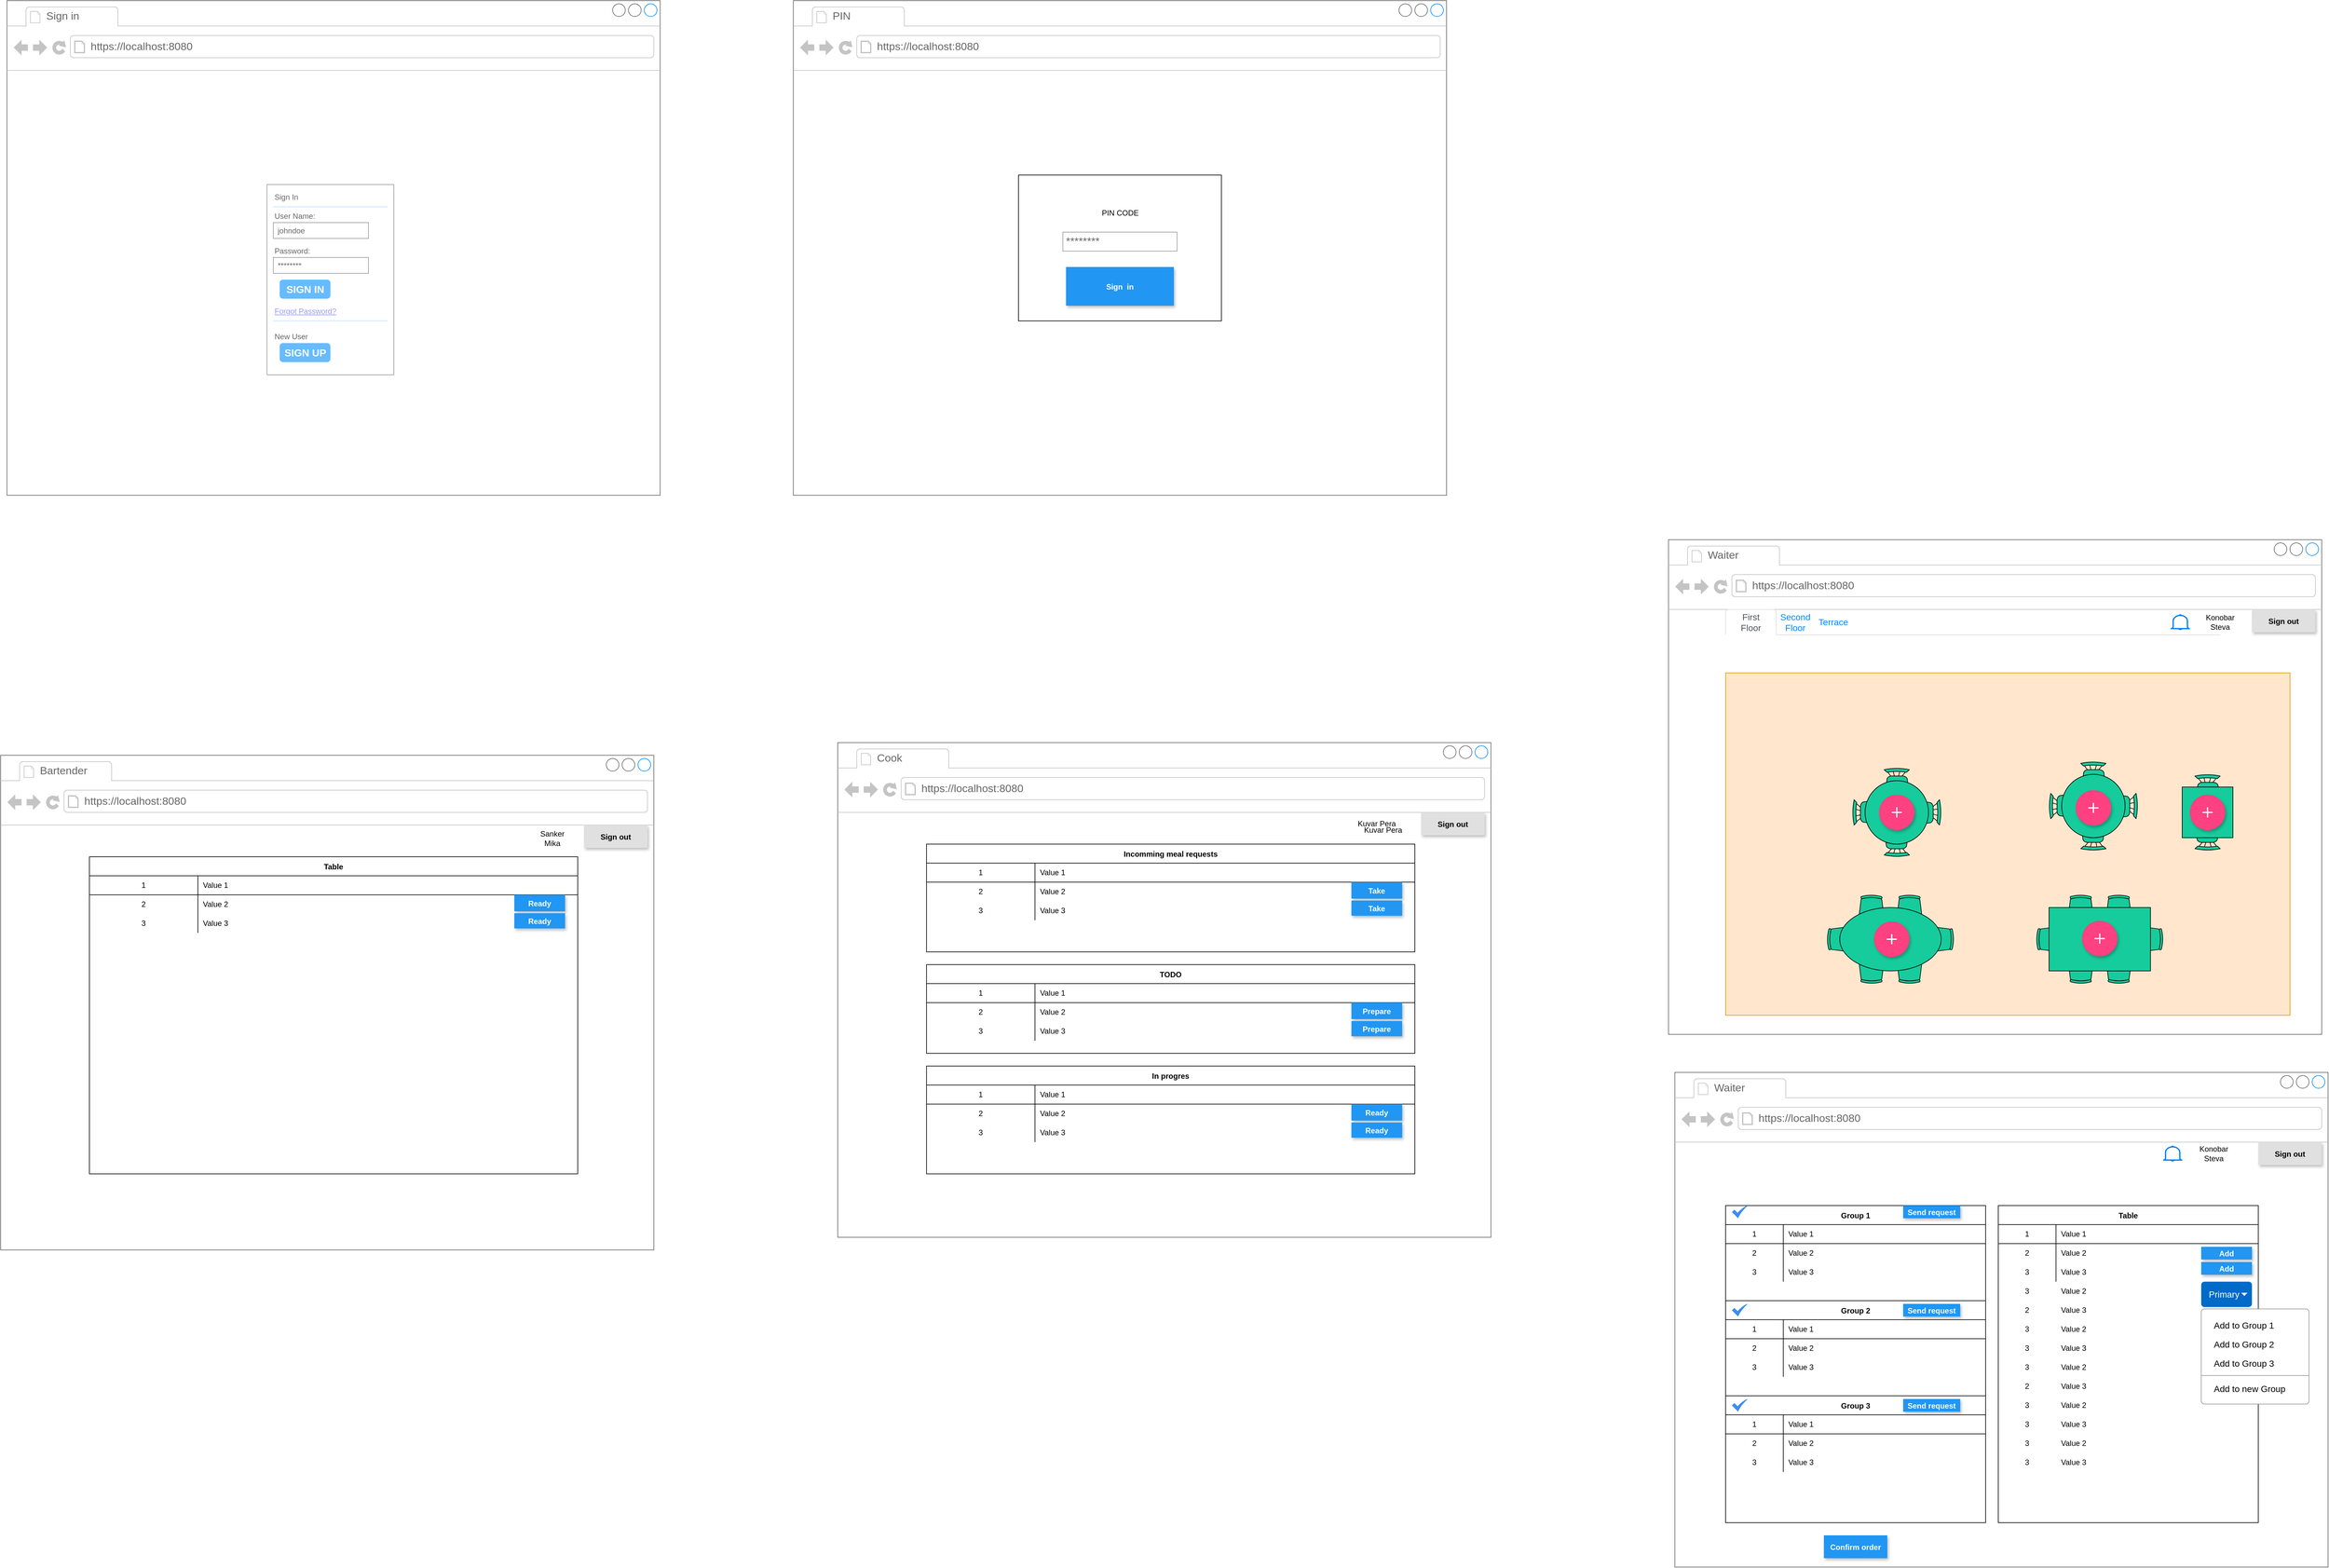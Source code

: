 <mxfile version="15.4.0" type="device"><diagram name="Page-1" id="03018318-947c-dd8e-b7a3-06fadd420f32"><mxGraphModel dx="5472" dy="1906" grid="1" gridSize="10" guides="1" tooltips="1" connect="1" arrows="1" fold="1" page="1" pageScale="1" pageWidth="1100" pageHeight="850" background="none" math="0" shadow="0"><root><mxCell id="0"/><mxCell id="1" parent="0"/><mxCell id="0b96AYb-cDh2ZlWPoCuY-1" value="" style="strokeWidth=1;shadow=0;dashed=0;align=center;html=1;shape=mxgraph.mockup.containers.browserWindow;rSize=0;strokeColor=#666666;strokeColor2=#008cff;strokeColor3=#c4c4c4;mainText=,;recursiveResize=0;" vertex="1" parent="1"><mxGeometry x="100" y="60" width="1030" height="780" as="geometry"/></mxCell><mxCell id="0b96AYb-cDh2ZlWPoCuY-2" value="PIN" style="strokeWidth=1;shadow=0;dashed=0;align=center;html=1;shape=mxgraph.mockup.containers.anchor;fontSize=17;fontColor=#666666;align=left;" vertex="1" parent="0b96AYb-cDh2ZlWPoCuY-1"><mxGeometry x="60" y="12" width="110" height="26" as="geometry"/></mxCell><mxCell id="0b96AYb-cDh2ZlWPoCuY-3" value="https://localhost:8080" style="strokeWidth=1;shadow=0;dashed=0;align=center;html=1;shape=mxgraph.mockup.containers.anchor;rSize=0;fontSize=17;fontColor=#666666;align=left;" vertex="1" parent="0b96AYb-cDh2ZlWPoCuY-1"><mxGeometry x="130" y="60" width="250" height="26" as="geometry"/></mxCell><mxCell id="0b96AYb-cDh2ZlWPoCuY-20" value="" style="group" vertex="1" connectable="0" parent="0b96AYb-cDh2ZlWPoCuY-1"><mxGeometry x="355" y="275" width="320" height="230" as="geometry"/></mxCell><mxCell id="0b96AYb-cDh2ZlWPoCuY-18" value="" style="rounded=0;whiteSpace=wrap;html=1;" vertex="1" parent="0b96AYb-cDh2ZlWPoCuY-20"><mxGeometry width="320" height="230" as="geometry"/></mxCell><mxCell id="0b96AYb-cDh2ZlWPoCuY-5" value="********" style="strokeWidth=1;shadow=0;dashed=0;align=center;html=1;shape=mxgraph.mockup.forms.pwField;strokeColor=#999999;mainText=;align=left;fontColor=#666666;fontSize=17;spacingLeft=3;" vertex="1" parent="0b96AYb-cDh2ZlWPoCuY-20"><mxGeometry x="70" y="90" width="180" height="30" as="geometry"/></mxCell><mxCell id="0b96AYb-cDh2ZlWPoCuY-19" value="PIN CODE" style="text;html=1;strokeColor=none;fillColor=none;align=center;verticalAlign=middle;whiteSpace=wrap;rounded=0;" vertex="1" parent="0b96AYb-cDh2ZlWPoCuY-20"><mxGeometry x="127.5" y="45" width="65" height="30" as="geometry"/></mxCell><mxCell id="0b96AYb-cDh2ZlWPoCuY-21" value="Sign  in" style="dashed=0;align=center;fontSize=12;shape=rect;fillColor=#2196F3;strokeColor=none;fontStyle=1;shadow=1;fontColor=#ffffff;" vertex="1" parent="0b96AYb-cDh2ZlWPoCuY-20"><mxGeometry x="75" y="145" width="170" height="61" as="geometry"/></mxCell><mxCell id="0b96AYb-cDh2ZlWPoCuY-22" value="" style="strokeWidth=1;shadow=0;dashed=0;align=center;html=1;shape=mxgraph.mockup.containers.browserWindow;rSize=0;strokeColor=#666666;strokeColor2=#008cff;strokeColor3=#c4c4c4;mainText=,;recursiveResize=0;" vertex="1" parent="1"><mxGeometry x="-1140" y="60" width="1030" height="780" as="geometry"/></mxCell><mxCell id="0b96AYb-cDh2ZlWPoCuY-23" value="Sign in" style="strokeWidth=1;shadow=0;dashed=0;align=center;html=1;shape=mxgraph.mockup.containers.anchor;fontSize=17;fontColor=#666666;align=left;" vertex="1" parent="0b96AYb-cDh2ZlWPoCuY-22"><mxGeometry x="60" y="12" width="110" height="26" as="geometry"/></mxCell><mxCell id="0b96AYb-cDh2ZlWPoCuY-24" value="https://localhost:8080" style="strokeWidth=1;shadow=0;dashed=0;align=center;html=1;shape=mxgraph.mockup.containers.anchor;rSize=0;fontSize=17;fontColor=#666666;align=left;" vertex="1" parent="0b96AYb-cDh2ZlWPoCuY-22"><mxGeometry x="130" y="60" width="250" height="26" as="geometry"/></mxCell><mxCell id="0b96AYb-cDh2ZlWPoCuY-31" value="" style="strokeWidth=1;shadow=0;dashed=0;align=center;html=1;shape=mxgraph.mockup.forms.rrect;rSize=0;strokeColor=#999999;fillColor=#ffffff;" vertex="1" parent="0b96AYb-cDh2ZlWPoCuY-22"><mxGeometry x="410" y="290" width="200" height="300" as="geometry"/></mxCell><mxCell id="0b96AYb-cDh2ZlWPoCuY-32" value="Sign In" style="strokeWidth=1;shadow=0;dashed=0;align=center;html=1;shape=mxgraph.mockup.forms.anchor;fontSize=12;fontColor=#666666;align=left;resizeWidth=1;spacingLeft=0;" vertex="1" parent="0b96AYb-cDh2ZlWPoCuY-31"><mxGeometry width="100" height="20" relative="1" as="geometry"><mxPoint x="10" y="10" as="offset"/></mxGeometry></mxCell><mxCell id="0b96AYb-cDh2ZlWPoCuY-33" value="" style="shape=line;strokeColor=#ddeeff;strokeWidth=2;html=1;resizeWidth=1;" vertex="1" parent="0b96AYb-cDh2ZlWPoCuY-31"><mxGeometry width="180" height="10" relative="1" as="geometry"><mxPoint x="10" y="30" as="offset"/></mxGeometry></mxCell><mxCell id="0b96AYb-cDh2ZlWPoCuY-34" value="User Name:" style="strokeWidth=1;shadow=0;dashed=0;align=center;html=1;shape=mxgraph.mockup.forms.anchor;fontSize=12;fontColor=#666666;align=left;resizeWidth=1;spacingLeft=0;" vertex="1" parent="0b96AYb-cDh2ZlWPoCuY-31"><mxGeometry width="100" height="20" relative="1" as="geometry"><mxPoint x="10" y="40" as="offset"/></mxGeometry></mxCell><mxCell id="0b96AYb-cDh2ZlWPoCuY-35" value="johndoe" style="strokeWidth=1;shadow=0;dashed=0;align=center;html=1;shape=mxgraph.mockup.forms.rrect;rSize=0;strokeColor=#999999;fontColor=#666666;align=left;spacingLeft=5;resizeWidth=1;" vertex="1" parent="0b96AYb-cDh2ZlWPoCuY-31"><mxGeometry width="150" height="25" relative="1" as="geometry"><mxPoint x="10" y="60" as="offset"/></mxGeometry></mxCell><mxCell id="0b96AYb-cDh2ZlWPoCuY-36" value="Password:" style="strokeWidth=1;shadow=0;dashed=0;align=center;html=1;shape=mxgraph.mockup.forms.anchor;fontSize=12;fontColor=#666666;align=left;resizeWidth=1;spacingLeft=0;" vertex="1" parent="0b96AYb-cDh2ZlWPoCuY-31"><mxGeometry width="100" height="20" relative="1" as="geometry"><mxPoint x="10" y="95" as="offset"/></mxGeometry></mxCell><mxCell id="0b96AYb-cDh2ZlWPoCuY-37" value="********" style="strokeWidth=1;shadow=0;dashed=0;align=center;html=1;shape=mxgraph.mockup.forms.rrect;rSize=0;strokeColor=#999999;fontColor=#666666;align=left;spacingLeft=5;resizeWidth=1;" vertex="1" parent="0b96AYb-cDh2ZlWPoCuY-31"><mxGeometry width="150" height="25" relative="1" as="geometry"><mxPoint x="10" y="115" as="offset"/></mxGeometry></mxCell><mxCell id="0b96AYb-cDh2ZlWPoCuY-38" value="SIGN IN" style="strokeWidth=1;shadow=0;dashed=0;align=center;html=1;shape=mxgraph.mockup.forms.rrect;rSize=5;strokeColor=none;fontColor=#ffffff;fillColor=#66bbff;fontSize=16;fontStyle=1;" vertex="1" parent="0b96AYb-cDh2ZlWPoCuY-31"><mxGeometry y="1" width="80" height="30" relative="1" as="geometry"><mxPoint x="20" y="-150" as="offset"/></mxGeometry></mxCell><mxCell id="0b96AYb-cDh2ZlWPoCuY-39" value="Forgot Password?" style="strokeWidth=1;shadow=0;dashed=0;align=center;html=1;shape=mxgraph.mockup.forms.anchor;fontSize=12;fontColor=#9999ff;align=left;spacingLeft=0;fontStyle=4;resizeWidth=1;" vertex="1" parent="0b96AYb-cDh2ZlWPoCuY-31"><mxGeometry y="1" width="150" height="20" relative="1" as="geometry"><mxPoint x="10" y="-110" as="offset"/></mxGeometry></mxCell><mxCell id="0b96AYb-cDh2ZlWPoCuY-40" value="" style="shape=line;strokeColor=#ddeeff;strokeWidth=2;html=1;resizeWidth=1;" vertex="1" parent="0b96AYb-cDh2ZlWPoCuY-31"><mxGeometry y="1" width="180" height="10" relative="1" as="geometry"><mxPoint x="10" y="-90" as="offset"/></mxGeometry></mxCell><mxCell id="0b96AYb-cDh2ZlWPoCuY-41" value="New User" style="strokeWidth=1;shadow=0;dashed=0;align=center;html=1;shape=mxgraph.mockup.forms.anchor;fontSize=12;fontColor=#666666;align=left;spacingLeft=0;resizeWidth=1;" vertex="1" parent="0b96AYb-cDh2ZlWPoCuY-31"><mxGeometry y="1" width="150" height="20" relative="1" as="geometry"><mxPoint x="10" y="-70" as="offset"/></mxGeometry></mxCell><mxCell id="0b96AYb-cDh2ZlWPoCuY-42" value="SIGN UP" style="strokeWidth=1;shadow=0;dashed=0;align=center;html=1;shape=mxgraph.mockup.forms.rrect;rSize=5;strokeColor=none;fontColor=#ffffff;fillColor=#66bbff;fontSize=16;fontStyle=1;" vertex="1" parent="0b96AYb-cDh2ZlWPoCuY-31"><mxGeometry y="1" width="80" height="30" relative="1" as="geometry"><mxPoint x="20" y="-50" as="offset"/></mxGeometry></mxCell><mxCell id="0b96AYb-cDh2ZlWPoCuY-68" value="" style="group" vertex="1" connectable="0" parent="1"><mxGeometry x="-1150" y="1250" width="1030" height="780" as="geometry"/></mxCell><mxCell id="0b96AYb-cDh2ZlWPoCuY-43" value="" style="strokeWidth=1;shadow=0;dashed=0;align=center;html=1;shape=mxgraph.mockup.containers.browserWindow;rSize=0;strokeColor=#666666;strokeColor2=#008cff;strokeColor3=#c4c4c4;mainText=,;recursiveResize=0;container=0;" vertex="1" parent="0b96AYb-cDh2ZlWPoCuY-68"><mxGeometry width="1030" height="780" as="geometry"/></mxCell><mxCell id="0b96AYb-cDh2ZlWPoCuY-44" value="Bartender" style="strokeWidth=1;shadow=0;dashed=0;align=center;html=1;shape=mxgraph.mockup.containers.anchor;fontSize=17;fontColor=#666666;align=left;" vertex="1" parent="0b96AYb-cDh2ZlWPoCuY-68"><mxGeometry x="60" y="12" width="110" height="26" as="geometry"/></mxCell><mxCell id="0b96AYb-cDh2ZlWPoCuY-45" value="https://localhost:8080" style="strokeWidth=1;shadow=0;dashed=0;align=center;html=1;shape=mxgraph.mockup.containers.anchor;rSize=0;fontSize=17;fontColor=#666666;align=left;" vertex="1" parent="0b96AYb-cDh2ZlWPoCuY-68"><mxGeometry x="130" y="60" width="250" height="26" as="geometry"/></mxCell><mxCell id="0b96AYb-cDh2ZlWPoCuY-55" value="Table" style="shape=table;startSize=30;container=1;collapsible=0;childLayout=tableLayout;fixedRows=1;rowLines=0;fontStyle=1;align=center;pointerEvents=1;" vertex="1" parent="0b96AYb-cDh2ZlWPoCuY-68"><mxGeometry x="140" y="160" width="770" height="500" as="geometry"/></mxCell><mxCell id="0b96AYb-cDh2ZlWPoCuY-56" value="" style="shape=partialRectangle;html=1;whiteSpace=wrap;collapsible=0;dropTarget=0;pointerEvents=1;fillColor=none;top=0;left=0;bottom=1;right=0;points=[[0,0.5],[1,0.5]];portConstraint=eastwest;" vertex="1" parent="0b96AYb-cDh2ZlWPoCuY-55"><mxGeometry y="30" width="770" height="30" as="geometry"/></mxCell><mxCell id="0b96AYb-cDh2ZlWPoCuY-57" value="1" style="shape=partialRectangle;html=1;whiteSpace=wrap;connectable=0;fillColor=none;top=0;left=0;bottom=0;right=0;overflow=hidden;pointerEvents=1;" vertex="1" parent="0b96AYb-cDh2ZlWPoCuY-56"><mxGeometry width="171" height="30" as="geometry"><mxRectangle width="171" height="30" as="alternateBounds"/></mxGeometry></mxCell><mxCell id="0b96AYb-cDh2ZlWPoCuY-58" value="Value 1" style="shape=partialRectangle;html=1;whiteSpace=wrap;connectable=0;fillColor=none;top=0;left=0;bottom=0;right=0;align=left;spacingLeft=6;overflow=hidden;pointerEvents=1;" vertex="1" parent="0b96AYb-cDh2ZlWPoCuY-56"><mxGeometry x="171" width="599" height="30" as="geometry"><mxRectangle width="599" height="30" as="alternateBounds"/></mxGeometry></mxCell><mxCell id="0b96AYb-cDh2ZlWPoCuY-59" value="" style="shape=partialRectangle;html=1;whiteSpace=wrap;collapsible=0;dropTarget=0;pointerEvents=1;fillColor=none;top=0;left=0;bottom=0;right=0;points=[[0,0.5],[1,0.5]];portConstraint=eastwest;" vertex="1" parent="0b96AYb-cDh2ZlWPoCuY-55"><mxGeometry y="60" width="770" height="30" as="geometry"/></mxCell><mxCell id="0b96AYb-cDh2ZlWPoCuY-60" value="2" style="shape=partialRectangle;html=1;whiteSpace=wrap;connectable=0;fillColor=none;top=0;left=0;bottom=0;right=0;overflow=hidden;pointerEvents=1;" vertex="1" parent="0b96AYb-cDh2ZlWPoCuY-59"><mxGeometry width="171" height="30" as="geometry"><mxRectangle width="171" height="30" as="alternateBounds"/></mxGeometry></mxCell><mxCell id="0b96AYb-cDh2ZlWPoCuY-61" value="Value 2" style="shape=partialRectangle;html=1;whiteSpace=wrap;connectable=0;fillColor=none;top=0;left=0;bottom=0;right=0;align=left;spacingLeft=6;overflow=hidden;pointerEvents=1;" vertex="1" parent="0b96AYb-cDh2ZlWPoCuY-59"><mxGeometry x="171" width="599" height="30" as="geometry"><mxRectangle width="599" height="30" as="alternateBounds"/></mxGeometry></mxCell><mxCell id="0b96AYb-cDh2ZlWPoCuY-62" value="" style="shape=partialRectangle;html=1;whiteSpace=wrap;collapsible=0;dropTarget=0;pointerEvents=1;fillColor=none;top=0;left=0;bottom=0;right=0;points=[[0,0.5],[1,0.5]];portConstraint=eastwest;" vertex="1" parent="0b96AYb-cDh2ZlWPoCuY-55"><mxGeometry y="90" width="770" height="30" as="geometry"/></mxCell><mxCell id="0b96AYb-cDh2ZlWPoCuY-63" value="3" style="shape=partialRectangle;html=1;whiteSpace=wrap;connectable=0;fillColor=none;top=0;left=0;bottom=0;right=0;overflow=hidden;pointerEvents=1;" vertex="1" parent="0b96AYb-cDh2ZlWPoCuY-62"><mxGeometry width="171" height="30" as="geometry"><mxRectangle width="171" height="30" as="alternateBounds"/></mxGeometry></mxCell><mxCell id="0b96AYb-cDh2ZlWPoCuY-64" value="Value 3" style="shape=partialRectangle;html=1;whiteSpace=wrap;connectable=0;fillColor=none;top=0;left=0;bottom=0;right=0;align=left;spacingLeft=6;overflow=hidden;pointerEvents=1;" vertex="1" parent="0b96AYb-cDh2ZlWPoCuY-62"><mxGeometry x="171" width="599" height="30" as="geometry"><mxRectangle width="599" height="30" as="alternateBounds"/></mxGeometry></mxCell><mxCell id="0b96AYb-cDh2ZlWPoCuY-65" value="Ready" style="dashed=0;align=center;fontSize=12;shape=rect;fillColor=#2196F3;strokeColor=none;fontStyle=1;shadow=1;fontColor=#ffffff;" vertex="1" parent="0b96AYb-cDh2ZlWPoCuY-68"><mxGeometry x="810" y="220" width="80" height="26" as="geometry"/></mxCell><mxCell id="0b96AYb-cDh2ZlWPoCuY-66" value="Ready" style="dashed=0;align=center;fontSize=12;shape=rect;fillColor=#2196F3;strokeColor=none;fontStyle=1;shadow=1;fontColor=#ffffff;" vertex="1" parent="0b96AYb-cDh2ZlWPoCuY-68"><mxGeometry x="810" y="249" width="80" height="24" as="geometry"/></mxCell><mxCell id="0b96AYb-cDh2ZlWPoCuY-67" value="Sign out" style="dashed=0;align=center;fontSize=12;shape=rect;fillColor=#e0e0e0;strokeColor=none;fontStyle=1;shadow=1" vertex="1" parent="0b96AYb-cDh2ZlWPoCuY-68"><mxGeometry x="920" y="110" width="100" height="36" as="geometry"/></mxCell><mxCell id="0b96AYb-cDh2ZlWPoCuY-407" value="Sanker Mika" style="text;html=1;strokeColor=none;fillColor=none;align=center;verticalAlign=middle;whiteSpace=wrap;rounded=0;" vertex="1" parent="0b96AYb-cDh2ZlWPoCuY-68"><mxGeometry x="840" y="116" width="60" height="30" as="geometry"/></mxCell><mxCell id="0b96AYb-cDh2ZlWPoCuY-70" value="" style="strokeWidth=1;shadow=0;dashed=0;align=center;html=1;shape=mxgraph.mockup.containers.browserWindow;rSize=0;strokeColor=#666666;strokeColor2=#008cff;strokeColor3=#c4c4c4;mainText=,;recursiveResize=0;container=0;" vertex="1" parent="1"><mxGeometry x="170" y="1230" width="1030" height="780" as="geometry"/></mxCell><mxCell id="0b96AYb-cDh2ZlWPoCuY-71" value="Cook" style="strokeWidth=1;shadow=0;dashed=0;align=center;html=1;shape=mxgraph.mockup.containers.anchor;fontSize=17;fontColor=#666666;align=left;" vertex="1" parent="1"><mxGeometry x="230" y="1242" width="110" height="26" as="geometry"/></mxCell><mxCell id="0b96AYb-cDh2ZlWPoCuY-72" value="https://localhost:8080" style="strokeWidth=1;shadow=0;dashed=0;align=center;html=1;shape=mxgraph.mockup.containers.anchor;rSize=0;fontSize=17;fontColor=#666666;align=left;" vertex="1" parent="1"><mxGeometry x="300" y="1290" width="250" height="26" as="geometry"/></mxCell><mxCell id="0b96AYb-cDh2ZlWPoCuY-85" value="Sign out" style="dashed=0;align=center;fontSize=12;shape=rect;fillColor=#e0e0e0;strokeColor=none;fontStyle=1;shadow=1" vertex="1" parent="1"><mxGeometry x="1090" y="1340" width="100" height="36" as="geometry"/></mxCell><mxCell id="0b96AYb-cDh2ZlWPoCuY-126" value="" style="group" vertex="1" connectable="0" parent="1"><mxGeometry x="310" y="1580" width="770" height="140" as="geometry"/></mxCell><mxCell id="0b96AYb-cDh2ZlWPoCuY-128" value="TODO" style="shape=table;startSize=30;container=1;collapsible=0;childLayout=tableLayout;fixedRows=1;rowLines=0;fontStyle=1;align=center;pointerEvents=1;" vertex="1" parent="0b96AYb-cDh2ZlWPoCuY-126"><mxGeometry width="770" height="140" as="geometry"/></mxCell><mxCell id="0b96AYb-cDh2ZlWPoCuY-129" value="" style="shape=partialRectangle;html=1;whiteSpace=wrap;collapsible=0;dropTarget=0;pointerEvents=1;fillColor=none;top=0;left=0;bottom=1;right=0;points=[[0,0.5],[1,0.5]];portConstraint=eastwest;" vertex="1" parent="0b96AYb-cDh2ZlWPoCuY-128"><mxGeometry y="30" width="770" height="30" as="geometry"/></mxCell><mxCell id="0b96AYb-cDh2ZlWPoCuY-130" value="1" style="shape=partialRectangle;html=1;whiteSpace=wrap;connectable=0;fillColor=none;top=0;left=0;bottom=0;right=0;overflow=hidden;pointerEvents=1;" vertex="1" parent="0b96AYb-cDh2ZlWPoCuY-129"><mxGeometry width="171" height="30" as="geometry"><mxRectangle width="171" height="30" as="alternateBounds"/></mxGeometry></mxCell><mxCell id="0b96AYb-cDh2ZlWPoCuY-131" value="Value 1" style="shape=partialRectangle;html=1;whiteSpace=wrap;connectable=0;fillColor=none;top=0;left=0;bottom=0;right=0;align=left;spacingLeft=6;overflow=hidden;pointerEvents=1;" vertex="1" parent="0b96AYb-cDh2ZlWPoCuY-129"><mxGeometry x="171" width="599" height="30" as="geometry"><mxRectangle width="599" height="30" as="alternateBounds"/></mxGeometry></mxCell><mxCell id="0b96AYb-cDh2ZlWPoCuY-132" value="" style="shape=partialRectangle;html=1;whiteSpace=wrap;collapsible=0;dropTarget=0;pointerEvents=1;fillColor=none;top=0;left=0;bottom=0;right=0;points=[[0,0.5],[1,0.5]];portConstraint=eastwest;" vertex="1" parent="0b96AYb-cDh2ZlWPoCuY-128"><mxGeometry y="60" width="770" height="30" as="geometry"/></mxCell><mxCell id="0b96AYb-cDh2ZlWPoCuY-133" value="2" style="shape=partialRectangle;html=1;whiteSpace=wrap;connectable=0;fillColor=none;top=0;left=0;bottom=0;right=0;overflow=hidden;pointerEvents=1;" vertex="1" parent="0b96AYb-cDh2ZlWPoCuY-132"><mxGeometry width="171" height="30" as="geometry"><mxRectangle width="171" height="30" as="alternateBounds"/></mxGeometry></mxCell><mxCell id="0b96AYb-cDh2ZlWPoCuY-134" value="Value 2" style="shape=partialRectangle;html=1;whiteSpace=wrap;connectable=0;fillColor=none;top=0;left=0;bottom=0;right=0;align=left;spacingLeft=6;overflow=hidden;pointerEvents=1;" vertex="1" parent="0b96AYb-cDh2ZlWPoCuY-132"><mxGeometry x="171" width="599" height="30" as="geometry"><mxRectangle width="599" height="30" as="alternateBounds"/></mxGeometry></mxCell><mxCell id="0b96AYb-cDh2ZlWPoCuY-135" value="" style="shape=partialRectangle;html=1;whiteSpace=wrap;collapsible=0;dropTarget=0;pointerEvents=1;fillColor=none;top=0;left=0;bottom=0;right=0;points=[[0,0.5],[1,0.5]];portConstraint=eastwest;" vertex="1" parent="0b96AYb-cDh2ZlWPoCuY-128"><mxGeometry y="90" width="770" height="30" as="geometry"/></mxCell><mxCell id="0b96AYb-cDh2ZlWPoCuY-136" value="3" style="shape=partialRectangle;html=1;whiteSpace=wrap;connectable=0;fillColor=none;top=0;left=0;bottom=0;right=0;overflow=hidden;pointerEvents=1;" vertex="1" parent="0b96AYb-cDh2ZlWPoCuY-135"><mxGeometry width="171" height="30" as="geometry"><mxRectangle width="171" height="30" as="alternateBounds"/></mxGeometry></mxCell><mxCell id="0b96AYb-cDh2ZlWPoCuY-137" value="Value 3" style="shape=partialRectangle;html=1;whiteSpace=wrap;connectable=0;fillColor=none;top=0;left=0;bottom=0;right=0;align=left;spacingLeft=6;overflow=hidden;pointerEvents=1;" vertex="1" parent="0b96AYb-cDh2ZlWPoCuY-135"><mxGeometry x="171" width="599" height="30" as="geometry"><mxRectangle width="599" height="30" as="alternateBounds"/></mxGeometry></mxCell><mxCell id="0b96AYb-cDh2ZlWPoCuY-140" value="Prepare" style="dashed=0;align=center;fontSize=12;shape=rect;fillColor=#2196F3;strokeColor=none;fontStyle=1;shadow=1;fontColor=#ffffff;" vertex="1" parent="0b96AYb-cDh2ZlWPoCuY-126"><mxGeometry x="670" y="60" width="80" height="26" as="geometry"/></mxCell><mxCell id="0b96AYb-cDh2ZlWPoCuY-141" value="Prepare" style="dashed=0;align=center;fontSize=12;shape=rect;fillColor=#2196F3;strokeColor=none;fontStyle=1;shadow=1;fontColor=#ffffff;" vertex="1" parent="0b96AYb-cDh2ZlWPoCuY-126"><mxGeometry x="670" y="89" width="80" height="24" as="geometry"/></mxCell><mxCell id="0b96AYb-cDh2ZlWPoCuY-124" value="" style="group" vertex="1" connectable="0" parent="1"><mxGeometry x="310" y="1390" width="770" height="260" as="geometry"/></mxCell><mxCell id="0b96AYb-cDh2ZlWPoCuY-73" value="Incomming meal requests" style="shape=table;startSize=30;container=1;collapsible=0;childLayout=tableLayout;fixedRows=1;rowLines=0;fontStyle=1;align=center;pointerEvents=1;" vertex="1" parent="0b96AYb-cDh2ZlWPoCuY-124"><mxGeometry width="770" height="170" as="geometry"/></mxCell><mxCell id="0b96AYb-cDh2ZlWPoCuY-74" value="" style="shape=partialRectangle;html=1;whiteSpace=wrap;collapsible=0;dropTarget=0;pointerEvents=1;fillColor=none;top=0;left=0;bottom=1;right=0;points=[[0,0.5],[1,0.5]];portConstraint=eastwest;" vertex="1" parent="0b96AYb-cDh2ZlWPoCuY-73"><mxGeometry y="30" width="770" height="30" as="geometry"/></mxCell><mxCell id="0b96AYb-cDh2ZlWPoCuY-75" value="1" style="shape=partialRectangle;html=1;whiteSpace=wrap;connectable=0;fillColor=none;top=0;left=0;bottom=0;right=0;overflow=hidden;pointerEvents=1;" vertex="1" parent="0b96AYb-cDh2ZlWPoCuY-74"><mxGeometry width="171" height="30" as="geometry"><mxRectangle width="171" height="30" as="alternateBounds"/></mxGeometry></mxCell><mxCell id="0b96AYb-cDh2ZlWPoCuY-76" value="Value 1" style="shape=partialRectangle;html=1;whiteSpace=wrap;connectable=0;fillColor=none;top=0;left=0;bottom=0;right=0;align=left;spacingLeft=6;overflow=hidden;pointerEvents=1;" vertex="1" parent="0b96AYb-cDh2ZlWPoCuY-74"><mxGeometry x="171" width="599" height="30" as="geometry"><mxRectangle width="599" height="30" as="alternateBounds"/></mxGeometry></mxCell><mxCell id="0b96AYb-cDh2ZlWPoCuY-77" value="" style="shape=partialRectangle;html=1;whiteSpace=wrap;collapsible=0;dropTarget=0;pointerEvents=1;fillColor=none;top=0;left=0;bottom=0;right=0;points=[[0,0.5],[1,0.5]];portConstraint=eastwest;" vertex="1" parent="0b96AYb-cDh2ZlWPoCuY-73"><mxGeometry y="60" width="770" height="30" as="geometry"/></mxCell><mxCell id="0b96AYb-cDh2ZlWPoCuY-78" value="2" style="shape=partialRectangle;html=1;whiteSpace=wrap;connectable=0;fillColor=none;top=0;left=0;bottom=0;right=0;overflow=hidden;pointerEvents=1;" vertex="1" parent="0b96AYb-cDh2ZlWPoCuY-77"><mxGeometry width="171" height="30" as="geometry"><mxRectangle width="171" height="30" as="alternateBounds"/></mxGeometry></mxCell><mxCell id="0b96AYb-cDh2ZlWPoCuY-79" value="Value 2" style="shape=partialRectangle;html=1;whiteSpace=wrap;connectable=0;fillColor=none;top=0;left=0;bottom=0;right=0;align=left;spacingLeft=6;overflow=hidden;pointerEvents=1;" vertex="1" parent="0b96AYb-cDh2ZlWPoCuY-77"><mxGeometry x="171" width="599" height="30" as="geometry"><mxRectangle width="599" height="30" as="alternateBounds"/></mxGeometry></mxCell><mxCell id="0b96AYb-cDh2ZlWPoCuY-80" value="" style="shape=partialRectangle;html=1;whiteSpace=wrap;collapsible=0;dropTarget=0;pointerEvents=1;fillColor=none;top=0;left=0;bottom=0;right=0;points=[[0,0.5],[1,0.5]];portConstraint=eastwest;" vertex="1" parent="0b96AYb-cDh2ZlWPoCuY-73"><mxGeometry y="90" width="770" height="30" as="geometry"/></mxCell><mxCell id="0b96AYb-cDh2ZlWPoCuY-81" value="3" style="shape=partialRectangle;html=1;whiteSpace=wrap;connectable=0;fillColor=none;top=0;left=0;bottom=0;right=0;overflow=hidden;pointerEvents=1;" vertex="1" parent="0b96AYb-cDh2ZlWPoCuY-80"><mxGeometry width="171" height="30" as="geometry"><mxRectangle width="171" height="30" as="alternateBounds"/></mxGeometry></mxCell><mxCell id="0b96AYb-cDh2ZlWPoCuY-82" value="Value 3" style="shape=partialRectangle;html=1;whiteSpace=wrap;connectable=0;fillColor=none;top=0;left=0;bottom=0;right=0;align=left;spacingLeft=6;overflow=hidden;pointerEvents=1;" vertex="1" parent="0b96AYb-cDh2ZlWPoCuY-80"><mxGeometry x="171" width="599" height="30" as="geometry"><mxRectangle width="599" height="30" as="alternateBounds"/></mxGeometry></mxCell><mxCell id="0b96AYb-cDh2ZlWPoCuY-83" value="Take" style="dashed=0;align=center;fontSize=12;shape=rect;fillColor=#2196F3;strokeColor=none;fontStyle=1;shadow=1;fontColor=#ffffff;" vertex="1" parent="0b96AYb-cDh2ZlWPoCuY-124"><mxGeometry x="670" y="60" width="80" height="26" as="geometry"/></mxCell><mxCell id="0b96AYb-cDh2ZlWPoCuY-84" value="Take" style="dashed=0;align=center;fontSize=12;shape=rect;fillColor=#2196F3;strokeColor=none;fontStyle=1;shadow=1;fontColor=#ffffff;" vertex="1" parent="0b96AYb-cDh2ZlWPoCuY-124"><mxGeometry x="670" y="89" width="80" height="24" as="geometry"/></mxCell><mxCell id="0b96AYb-cDh2ZlWPoCuY-142" value="" style="group" vertex="1" connectable="0" parent="1"><mxGeometry x="310" y="1740" width="770" height="260" as="geometry"/></mxCell><mxCell id="0b96AYb-cDh2ZlWPoCuY-143" value="In progres" style="shape=table;startSize=30;container=1;collapsible=0;childLayout=tableLayout;fixedRows=1;rowLines=0;fontStyle=1;align=center;pointerEvents=1;" vertex="1" parent="0b96AYb-cDh2ZlWPoCuY-142"><mxGeometry width="770" height="170" as="geometry"/></mxCell><mxCell id="0b96AYb-cDh2ZlWPoCuY-144" value="" style="shape=partialRectangle;html=1;whiteSpace=wrap;collapsible=0;dropTarget=0;pointerEvents=1;fillColor=none;top=0;left=0;bottom=1;right=0;points=[[0,0.5],[1,0.5]];portConstraint=eastwest;" vertex="1" parent="0b96AYb-cDh2ZlWPoCuY-143"><mxGeometry y="30" width="770" height="30" as="geometry"/></mxCell><mxCell id="0b96AYb-cDh2ZlWPoCuY-145" value="1" style="shape=partialRectangle;html=1;whiteSpace=wrap;connectable=0;fillColor=none;top=0;left=0;bottom=0;right=0;overflow=hidden;pointerEvents=1;" vertex="1" parent="0b96AYb-cDh2ZlWPoCuY-144"><mxGeometry width="171" height="30" as="geometry"><mxRectangle width="171" height="30" as="alternateBounds"/></mxGeometry></mxCell><mxCell id="0b96AYb-cDh2ZlWPoCuY-146" value="Value 1" style="shape=partialRectangle;html=1;whiteSpace=wrap;connectable=0;fillColor=none;top=0;left=0;bottom=0;right=0;align=left;spacingLeft=6;overflow=hidden;pointerEvents=1;" vertex="1" parent="0b96AYb-cDh2ZlWPoCuY-144"><mxGeometry x="171" width="599" height="30" as="geometry"><mxRectangle width="599" height="30" as="alternateBounds"/></mxGeometry></mxCell><mxCell id="0b96AYb-cDh2ZlWPoCuY-147" value="" style="shape=partialRectangle;html=1;whiteSpace=wrap;collapsible=0;dropTarget=0;pointerEvents=1;fillColor=none;top=0;left=0;bottom=0;right=0;points=[[0,0.5],[1,0.5]];portConstraint=eastwest;" vertex="1" parent="0b96AYb-cDh2ZlWPoCuY-143"><mxGeometry y="60" width="770" height="30" as="geometry"/></mxCell><mxCell id="0b96AYb-cDh2ZlWPoCuY-148" value="2" style="shape=partialRectangle;html=1;whiteSpace=wrap;connectable=0;fillColor=none;top=0;left=0;bottom=0;right=0;overflow=hidden;pointerEvents=1;" vertex="1" parent="0b96AYb-cDh2ZlWPoCuY-147"><mxGeometry width="171" height="30" as="geometry"><mxRectangle width="171" height="30" as="alternateBounds"/></mxGeometry></mxCell><mxCell id="0b96AYb-cDh2ZlWPoCuY-149" value="Value 2" style="shape=partialRectangle;html=1;whiteSpace=wrap;connectable=0;fillColor=none;top=0;left=0;bottom=0;right=0;align=left;spacingLeft=6;overflow=hidden;pointerEvents=1;" vertex="1" parent="0b96AYb-cDh2ZlWPoCuY-147"><mxGeometry x="171" width="599" height="30" as="geometry"><mxRectangle width="599" height="30" as="alternateBounds"/></mxGeometry></mxCell><mxCell id="0b96AYb-cDh2ZlWPoCuY-150" value="" style="shape=partialRectangle;html=1;whiteSpace=wrap;collapsible=0;dropTarget=0;pointerEvents=1;fillColor=none;top=0;left=0;bottom=0;right=0;points=[[0,0.5],[1,0.5]];portConstraint=eastwest;" vertex="1" parent="0b96AYb-cDh2ZlWPoCuY-143"><mxGeometry y="90" width="770" height="30" as="geometry"/></mxCell><mxCell id="0b96AYb-cDh2ZlWPoCuY-151" value="3" style="shape=partialRectangle;html=1;whiteSpace=wrap;connectable=0;fillColor=none;top=0;left=0;bottom=0;right=0;overflow=hidden;pointerEvents=1;" vertex="1" parent="0b96AYb-cDh2ZlWPoCuY-150"><mxGeometry width="171" height="30" as="geometry"><mxRectangle width="171" height="30" as="alternateBounds"/></mxGeometry></mxCell><mxCell id="0b96AYb-cDh2ZlWPoCuY-152" value="Value 3" style="shape=partialRectangle;html=1;whiteSpace=wrap;connectable=0;fillColor=none;top=0;left=0;bottom=0;right=0;align=left;spacingLeft=6;overflow=hidden;pointerEvents=1;" vertex="1" parent="0b96AYb-cDh2ZlWPoCuY-150"><mxGeometry x="171" width="599" height="30" as="geometry"><mxRectangle width="599" height="30" as="alternateBounds"/></mxGeometry></mxCell><mxCell id="0b96AYb-cDh2ZlWPoCuY-153" value="Ready" style="dashed=0;align=center;fontSize=12;shape=rect;fillColor=#2196F3;strokeColor=none;fontStyle=1;shadow=1;fontColor=#ffffff;" vertex="1" parent="0b96AYb-cDh2ZlWPoCuY-142"><mxGeometry x="670" y="60" width="80" height="26" as="geometry"/></mxCell><mxCell id="0b96AYb-cDh2ZlWPoCuY-154" value="Ready" style="dashed=0;align=center;fontSize=12;shape=rect;fillColor=#2196F3;strokeColor=none;fontStyle=1;shadow=1;fontColor=#ffffff;" vertex="1" parent="0b96AYb-cDh2ZlWPoCuY-142"><mxGeometry x="670" y="89" width="80" height="24" as="geometry"/></mxCell><mxCell id="0b96AYb-cDh2ZlWPoCuY-168" value="Kuvar Pera" style="text;html=1;strokeColor=none;fillColor=none;align=center;verticalAlign=middle;whiteSpace=wrap;rounded=0;" vertex="1" parent="1"><mxGeometry x="980" y="1343" width="80" height="30" as="geometry"/></mxCell><mxCell id="0b96AYb-cDh2ZlWPoCuY-169" value="" style="strokeWidth=1;shadow=0;dashed=0;align=center;html=1;shape=mxgraph.mockup.containers.browserWindow;rSize=0;strokeColor=#666666;strokeColor2=#008cff;strokeColor3=#c4c4c4;mainText=,;recursiveResize=0;container=0;" vertex="1" parent="1"><mxGeometry x="1490" y="1750" width="1030" height="780" as="geometry"/></mxCell><mxCell id="0b96AYb-cDh2ZlWPoCuY-170" value="Waiter" style="strokeWidth=1;shadow=0;dashed=0;align=center;html=1;shape=mxgraph.mockup.containers.anchor;fontSize=17;fontColor=#666666;align=left;" vertex="1" parent="1"><mxGeometry x="1550" y="1762" width="110" height="26" as="geometry"/></mxCell><mxCell id="0b96AYb-cDh2ZlWPoCuY-171" value="https://localhost:8080" style="strokeWidth=1;shadow=0;dashed=0;align=center;html=1;shape=mxgraph.mockup.containers.anchor;rSize=0;fontSize=17;fontColor=#666666;align=left;" vertex="1" parent="1"><mxGeometry x="1620" y="1810" width="250" height="26" as="geometry"/></mxCell><mxCell id="0b96AYb-cDh2ZlWPoCuY-172" value="Sign out" style="dashed=0;align=center;fontSize=12;shape=rect;fillColor=#e0e0e0;strokeColor=none;fontStyle=1;shadow=1" vertex="1" parent="1"><mxGeometry x="2410" y="1860" width="100" height="36" as="geometry"/></mxCell><mxCell id="0b96AYb-cDh2ZlWPoCuY-212" value="Konobar Steva" style="text;html=1;strokeColor=none;fillColor=none;align=center;verticalAlign=middle;whiteSpace=wrap;rounded=0;" vertex="1" parent="1"><mxGeometry x="2300" y="1863" width="80" height="30" as="geometry"/></mxCell><mxCell id="0b96AYb-cDh2ZlWPoCuY-213" value="" style="group" vertex="1" connectable="0" parent="1"><mxGeometry x="1480" y="910" width="1030" height="780" as="geometry"/></mxCell><mxCell id="0b96AYb-cDh2ZlWPoCuY-214" value="" style="strokeWidth=1;shadow=0;dashed=0;align=center;html=1;shape=mxgraph.mockup.containers.browserWindow;rSize=0;strokeColor=#666666;strokeColor2=#008cff;strokeColor3=#c4c4c4;mainText=,;recursiveResize=0;container=0;" vertex="1" parent="0b96AYb-cDh2ZlWPoCuY-213"><mxGeometry width="1030" height="780" as="geometry"/></mxCell><mxCell id="0b96AYb-cDh2ZlWPoCuY-215" value="Waiter" style="strokeWidth=1;shadow=0;dashed=0;align=center;html=1;shape=mxgraph.mockup.containers.anchor;fontSize=17;fontColor=#666666;align=left;" vertex="1" parent="0b96AYb-cDh2ZlWPoCuY-213"><mxGeometry x="60" y="12" width="110" height="26" as="geometry"/></mxCell><mxCell id="0b96AYb-cDh2ZlWPoCuY-216" value="https://localhost:8080" style="strokeWidth=1;shadow=0;dashed=0;align=center;html=1;shape=mxgraph.mockup.containers.anchor;rSize=0;fontSize=17;fontColor=#666666;align=left;" vertex="1" parent="0b96AYb-cDh2ZlWPoCuY-213"><mxGeometry x="130" y="60" width="250" height="26" as="geometry"/></mxCell><mxCell id="0b96AYb-cDh2ZlWPoCuY-229" value="Sign out" style="dashed=0;align=center;fontSize=12;shape=rect;fillColor=#e0e0e0;strokeColor=none;fontStyle=1;shadow=1" vertex="1" parent="0b96AYb-cDh2ZlWPoCuY-213"><mxGeometry x="920" y="110" width="100" height="36" as="geometry"/></mxCell><mxCell id="0b96AYb-cDh2ZlWPoCuY-239" value="First Floor" style="html=1;shadow=0;dashed=0;shape=mxgraph.bootstrap.tabTop;strokeColor=#DFDFDF;fillColor=#ffffff;rSize=5;perimeter=none;whiteSpace=wrap;resizeWidth=1;align=center;spacing=20;fontSize=14;fontColor=#4B5259;" vertex="1" parent="0b96AYb-cDh2ZlWPoCuY-213"><mxGeometry x="90" y="110" width="80" height="40" as="geometry"/></mxCell><mxCell id="0b96AYb-cDh2ZlWPoCuY-240" value="Second Floor" style="strokeColor=none;fillColor=none;rSize=5;perimeter=none;whiteSpace=wrap;resizeWidth=1;align=center;spacing=20;fontSize=14;fontColor=#0085FC;" vertex="1" parent="0b96AYb-cDh2ZlWPoCuY-213"><mxGeometry x="175" y="110" width="50" height="40" as="geometry"/></mxCell><mxCell id="0b96AYb-cDh2ZlWPoCuY-241" value="Terrace" style="strokeColor=none;fillColor=none;rSize=5;perimeter=none;whiteSpace=wrap;resizeWidth=1;align=center;spacing=20;fontSize=14;fontColor=#0085FC;" vertex="1" parent="0b96AYb-cDh2ZlWPoCuY-213"><mxGeometry x="235" y="110" width="50" height="40" as="geometry"/></mxCell><mxCell id="0b96AYb-cDh2ZlWPoCuY-243" value="" style="shape=line;strokeColor=#dddddd;fillColor=#16CC9C;" vertex="1" parent="0b96AYb-cDh2ZlWPoCuY-213"><mxGeometry x="170" y="145" width="700" height="10" as="geometry"/></mxCell><mxCell id="0b96AYb-cDh2ZlWPoCuY-245" value="" style="rounded=0;whiteSpace=wrap;html=1;fillColor=#ffe6cc;strokeColor=#d79b00;" vertex="1" parent="0b96AYb-cDh2ZlWPoCuY-213"><mxGeometry x="90" y="210" width="890" height="540" as="geometry"/></mxCell><mxCell id="0b96AYb-cDh2ZlWPoCuY-251" value="" style="verticalLabelPosition=bottom;html=1;verticalAlign=top;align=center;shape=mxgraph.floorplan.chair;shadow=0;rounded=0;fillColor=#16CC9C;" vertex="1" parent="0b96AYb-cDh2ZlWPoCuY-213"><mxGeometry x="650" y="350" width="40" height="52" as="geometry"/></mxCell><mxCell id="0b96AYb-cDh2ZlWPoCuY-252" value="" style="verticalLabelPosition=bottom;html=1;verticalAlign=top;align=center;shape=mxgraph.floorplan.chair;shadow=0;direction=west;rounded=0;fillColor=#16CC9C;" vertex="1" parent="0b96AYb-cDh2ZlWPoCuY-213"><mxGeometry x="650" y="438" width="40" height="52" as="geometry"/></mxCell><mxCell id="0b96AYb-cDh2ZlWPoCuY-253" value="" style="verticalLabelPosition=bottom;html=1;verticalAlign=top;align=center;shape=mxgraph.floorplan.chair;shadow=0;direction=north;rounded=0;fillColor=#16CC9C;" vertex="1" parent="0b96AYb-cDh2ZlWPoCuY-213"><mxGeometry x="600" y="400" width="52" height="40" as="geometry"/></mxCell><mxCell id="0b96AYb-cDh2ZlWPoCuY-254" value="" style="verticalLabelPosition=bottom;html=1;verticalAlign=top;align=center;shape=mxgraph.floorplan.chair;shadow=0;direction=south;rounded=0;fillColor=#16CC9C;" vertex="1" parent="0b96AYb-cDh2ZlWPoCuY-213"><mxGeometry x="688" y="400" width="52" height="40" as="geometry"/></mxCell><mxCell id="0b96AYb-cDh2ZlWPoCuY-255" value="" style="shape=ellipse;shadow=0;rounded=0;fillColor=#16CC9C;" vertex="1" parent="0b96AYb-cDh2ZlWPoCuY-213"><mxGeometry x="620" y="370" width="100" height="100" as="geometry"/></mxCell><mxCell id="0b96AYb-cDh2ZlWPoCuY-256" value="" style="verticalLabelPosition=bottom;html=1;verticalAlign=top;align=center;shape=mxgraph.floorplan.chair;shadow=0;rounded=0;fillColor=#16CC9C;" vertex="1" parent="0b96AYb-cDh2ZlWPoCuY-213"><mxGeometry x="830" y="370" width="40" height="52" as="geometry"/></mxCell><mxCell id="0b96AYb-cDh2ZlWPoCuY-257" value="" style="verticalLabelPosition=bottom;html=1;verticalAlign=top;align=center;shape=mxgraph.floorplan.chair;shadow=0;rotation=180;rounded=0;fillColor=#16CC9C;" vertex="1" parent="0b96AYb-cDh2ZlWPoCuY-213"><mxGeometry x="830" y="438" width="40" height="52" as="geometry"/></mxCell><mxCell id="0b96AYb-cDh2ZlWPoCuY-258" value="" style="shape=rect;shadow=0;rounded=0;fillColor=#16CC9C;" vertex="1" parent="0b96AYb-cDh2ZlWPoCuY-213"><mxGeometry x="810" y="390" width="80" height="80" as="geometry"/></mxCell><mxCell id="0b96AYb-cDh2ZlWPoCuY-259" value="" style="verticalLabelPosition=bottom;html=1;verticalAlign=top;align=center;shape=mxgraph.floorplan.office_chair;shadow=0;rounded=0;fillColor=#16CC9C;" vertex="1" parent="0b96AYb-cDh2ZlWPoCuY-213"><mxGeometry x="300" y="560" width="40" height="43" as="geometry"/></mxCell><mxCell id="0b96AYb-cDh2ZlWPoCuY-260" value="" style="verticalLabelPosition=bottom;html=1;verticalAlign=top;align=center;shape=mxgraph.floorplan.office_chair;shadow=0;direction=west;rounded=0;fillColor=#16CC9C;" vertex="1" parent="0b96AYb-cDh2ZlWPoCuY-213"><mxGeometry x="300" y="657" width="40" height="43" as="geometry"/></mxCell><mxCell id="0b96AYb-cDh2ZlWPoCuY-261" value="" style="verticalLabelPosition=bottom;html=1;verticalAlign=top;align=center;shape=mxgraph.floorplan.office_chair;shadow=0;direction=north;rounded=0;fillColor=#16CC9C;" vertex="1" parent="0b96AYb-cDh2ZlWPoCuY-213"><mxGeometry x="250" y="610" width="43" height="40" as="geometry"/></mxCell><mxCell id="0b96AYb-cDh2ZlWPoCuY-262" value="" style="verticalLabelPosition=bottom;html=1;verticalAlign=top;align=center;shape=mxgraph.floorplan.office_chair;shadow=0;direction=south;rounded=0;fillColor=#16CC9C;" vertex="1" parent="0b96AYb-cDh2ZlWPoCuY-213"><mxGeometry x="407" y="610" width="43" height="40" as="geometry"/></mxCell><mxCell id="0b96AYb-cDh2ZlWPoCuY-263" value="" style="verticalLabelPosition=bottom;html=1;verticalAlign=top;align=center;shape=mxgraph.floorplan.office_chair;shadow=0;rounded=0;fillColor=#16CC9C;" vertex="1" parent="0b96AYb-cDh2ZlWPoCuY-213"><mxGeometry x="360" y="560" width="40" height="43" as="geometry"/></mxCell><mxCell id="0b96AYb-cDh2ZlWPoCuY-264" value="" style="verticalLabelPosition=bottom;html=1;verticalAlign=top;align=center;shape=mxgraph.floorplan.office_chair;shadow=0;direction=west;rounded=0;fillColor=#16CC9C;" vertex="1" parent="0b96AYb-cDh2ZlWPoCuY-213"><mxGeometry x="360" y="657" width="40" height="43" as="geometry"/></mxCell><mxCell id="0b96AYb-cDh2ZlWPoCuY-265" value="" style="shape=ellipse;shadow=0;rounded=0;fillColor=#16CC9C;" vertex="1" parent="0b96AYb-cDh2ZlWPoCuY-213"><mxGeometry x="270" y="580" width="160" height="100" as="geometry"/></mxCell><mxCell id="0b96AYb-cDh2ZlWPoCuY-266" value="" style="verticalLabelPosition=bottom;html=1;verticalAlign=top;align=center;shape=mxgraph.floorplan.office_chair;shadow=0;rounded=0;fillColor=#16CC9C;" vertex="1" parent="0b96AYb-cDh2ZlWPoCuY-213"><mxGeometry x="630" y="560" width="40" height="43" as="geometry"/></mxCell><mxCell id="0b96AYb-cDh2ZlWPoCuY-267" value="" style="verticalLabelPosition=bottom;html=1;verticalAlign=top;align=center;shape=mxgraph.floorplan.office_chair;shadow=0;direction=west;rounded=0;fillColor=#16CC9C;" vertex="1" parent="0b96AYb-cDh2ZlWPoCuY-213"><mxGeometry x="630" y="657" width="40" height="43" as="geometry"/></mxCell><mxCell id="0b96AYb-cDh2ZlWPoCuY-268" value="" style="verticalLabelPosition=bottom;html=1;verticalAlign=top;align=center;shape=mxgraph.floorplan.office_chair;shadow=0;direction=north;rounded=0;fillColor=#16CC9C;" vertex="1" parent="0b96AYb-cDh2ZlWPoCuY-213"><mxGeometry x="580" y="610" width="43" height="40" as="geometry"/></mxCell><mxCell id="0b96AYb-cDh2ZlWPoCuY-269" value="" style="verticalLabelPosition=bottom;html=1;verticalAlign=top;align=center;shape=mxgraph.floorplan.office_chair;shadow=0;direction=south;rounded=0;fillColor=#16CC9C;" vertex="1" parent="0b96AYb-cDh2ZlWPoCuY-213"><mxGeometry x="737" y="610" width="43" height="40" as="geometry"/></mxCell><mxCell id="0b96AYb-cDh2ZlWPoCuY-270" value="" style="verticalLabelPosition=bottom;html=1;verticalAlign=top;align=center;shape=mxgraph.floorplan.office_chair;shadow=0;rounded=0;fillColor=#16CC9C;" vertex="1" parent="0b96AYb-cDh2ZlWPoCuY-213"><mxGeometry x="690" y="560" width="40" height="43" as="geometry"/></mxCell><mxCell id="0b96AYb-cDh2ZlWPoCuY-271" value="" style="verticalLabelPosition=bottom;html=1;verticalAlign=top;align=center;shape=mxgraph.floorplan.office_chair;shadow=0;direction=west;rounded=0;fillColor=#16CC9C;" vertex="1" parent="0b96AYb-cDh2ZlWPoCuY-213"><mxGeometry x="690" y="657" width="40" height="43" as="geometry"/></mxCell><mxCell id="0b96AYb-cDh2ZlWPoCuY-272" value="" style="shape=rect;shadow=0;rounded=0;fillColor=#16CC9C;" vertex="1" parent="0b96AYb-cDh2ZlWPoCuY-213"><mxGeometry x="600" y="580" width="160" height="100" as="geometry"/></mxCell><mxCell id="0b96AYb-cDh2ZlWPoCuY-310" value="" style="shape=ellipse;fillColor=#FF4081;strokeColor=none;shadow=1;aspect=fixed;sketch=0;rounded=0;" vertex="1" parent="0b96AYb-cDh2ZlWPoCuY-213"><mxGeometry x="642" y="395" width="56" height="56" as="geometry"/></mxCell><mxCell id="0b96AYb-cDh2ZlWPoCuY-311" value="" style="dashed=0;html=1;shape=mxgraph.gmdl.plus;strokeColor=#ffffff;strokeWidth=2;shadow=0;sketch=0;rounded=0;fillColor=#16CC9C;" vertex="1" parent="0b96AYb-cDh2ZlWPoCuY-310"><mxGeometry x="20" y="20" width="16" height="16" as="geometry"/></mxCell><mxCell id="0b96AYb-cDh2ZlWPoCuY-312" value="" style="shape=ellipse;fillColor=#FF4081;strokeColor=none;shadow=1;aspect=fixed;sketch=0;rounded=0;" vertex="1" parent="0b96AYb-cDh2ZlWPoCuY-213"><mxGeometry x="822" y="402" width="56" height="56" as="geometry"/></mxCell><mxCell id="0b96AYb-cDh2ZlWPoCuY-313" value="" style="dashed=0;html=1;shape=mxgraph.gmdl.plus;strokeColor=#ffffff;strokeWidth=2;shadow=0;sketch=0;rounded=0;fillColor=#16CC9C;" vertex="1" parent="0b96AYb-cDh2ZlWPoCuY-312"><mxGeometry x="20" y="20" width="16" height="16" as="geometry"/></mxCell><mxCell id="0b96AYb-cDh2ZlWPoCuY-314" value="" style="shape=ellipse;fillColor=#FF4081;strokeColor=none;shadow=1;aspect=fixed;sketch=0;rounded=0;" vertex="1" parent="0b96AYb-cDh2ZlWPoCuY-213"><mxGeometry x="324" y="602" width="56" height="56" as="geometry"/></mxCell><mxCell id="0b96AYb-cDh2ZlWPoCuY-315" value="" style="dashed=0;html=1;shape=mxgraph.gmdl.plus;strokeColor=#ffffff;strokeWidth=2;shadow=0;sketch=0;rounded=0;fillColor=#16CC9C;" vertex="1" parent="0b96AYb-cDh2ZlWPoCuY-314"><mxGeometry x="20" y="20" width="16" height="16" as="geometry"/></mxCell><mxCell id="0b96AYb-cDh2ZlWPoCuY-316" value="" style="shape=ellipse;fillColor=#FF4081;strokeColor=none;shadow=1;aspect=fixed;sketch=0;rounded=0;" vertex="1" parent="0b96AYb-cDh2ZlWPoCuY-213"><mxGeometry x="652" y="601" width="56" height="56" as="geometry"/></mxCell><mxCell id="0b96AYb-cDh2ZlWPoCuY-317" value="" style="dashed=0;html=1;shape=mxgraph.gmdl.plus;strokeColor=#ffffff;strokeWidth=2;shadow=0;sketch=0;rounded=0;fillColor=#16CC9C;" vertex="1" parent="0b96AYb-cDh2ZlWPoCuY-316"><mxGeometry x="20" y="20" width="16" height="16" as="geometry"/></mxCell><mxCell id="0b96AYb-cDh2ZlWPoCuY-409" value="" style="html=1;verticalLabelPosition=bottom;align=center;labelBackgroundColor=#ffffff;verticalAlign=top;strokeWidth=2;strokeColor=#0080F0;shadow=0;dashed=0;shape=mxgraph.ios7.icons.bell;rounded=0;fillColor=none;" vertex="1" parent="0b96AYb-cDh2ZlWPoCuY-213"><mxGeometry x="792" y="118.45" width="30" height="23.1" as="geometry"/></mxCell><mxCell id="0b96AYb-cDh2ZlWPoCuY-410" value="Konobar Steva" style="text;html=1;strokeColor=none;fillColor=none;align=center;verticalAlign=middle;whiteSpace=wrap;rounded=0;" vertex="1" parent="0b96AYb-cDh2ZlWPoCuY-213"><mxGeometry x="830" y="115" width="80" height="30" as="geometry"/></mxCell><mxCell id="0b96AYb-cDh2ZlWPoCuY-307" value="" style="group" vertex="1" connectable="0" parent="1"><mxGeometry x="1770" y="1270" width="140" height="140" as="geometry"/></mxCell><mxCell id="0b96AYb-cDh2ZlWPoCuY-246" value="" style="verticalLabelPosition=bottom;html=1;verticalAlign=top;align=center;shape=mxgraph.floorplan.chair;shadow=0;rounded=0;fillColor=#16CC9C;" vertex="1" parent="0b96AYb-cDh2ZlWPoCuY-307"><mxGeometry x="50" width="40" height="52" as="geometry"/></mxCell><mxCell id="0b96AYb-cDh2ZlWPoCuY-247" value="" style="verticalLabelPosition=bottom;html=1;verticalAlign=top;align=center;shape=mxgraph.floorplan.chair;shadow=0;direction=west;rounded=0;fillColor=#16CC9C;" vertex="1" parent="0b96AYb-cDh2ZlWPoCuY-307"><mxGeometry x="50" y="88" width="40" height="52" as="geometry"/></mxCell><mxCell id="0b96AYb-cDh2ZlWPoCuY-248" value="" style="verticalLabelPosition=bottom;html=1;verticalAlign=top;align=center;shape=mxgraph.floorplan.chair;shadow=0;direction=north;rounded=0;fillColor=#16CC9C;" vertex="1" parent="0b96AYb-cDh2ZlWPoCuY-307"><mxGeometry y="50" width="52" height="40" as="geometry"/></mxCell><mxCell id="0b96AYb-cDh2ZlWPoCuY-249" value="" style="verticalLabelPosition=bottom;html=1;verticalAlign=top;align=center;shape=mxgraph.floorplan.chair;shadow=0;direction=south;rounded=0;fillColor=#16CC9C;" vertex="1" parent="0b96AYb-cDh2ZlWPoCuY-307"><mxGeometry x="88" y="50" width="52" height="40" as="geometry"/></mxCell><mxCell id="0b96AYb-cDh2ZlWPoCuY-250" value="" style="shape=ellipse;shadow=0;rounded=0;fillColor=#16CC9C;" vertex="1" parent="0b96AYb-cDh2ZlWPoCuY-307"><mxGeometry x="20" y="20" width="100" height="100" as="geometry"/></mxCell><mxCell id="0b96AYb-cDh2ZlWPoCuY-308" value="" style="shape=ellipse;fillColor=#FF4081;strokeColor=none;shadow=1;aspect=fixed;sketch=0;rounded=0;" vertex="1" parent="0b96AYb-cDh2ZlWPoCuY-307"><mxGeometry x="42" y="42" width="56" height="56" as="geometry"/></mxCell><mxCell id="0b96AYb-cDh2ZlWPoCuY-309" value="" style="dashed=0;html=1;shape=mxgraph.gmdl.plus;strokeColor=#ffffff;strokeWidth=2;shadow=0;sketch=0;rounded=0;fillColor=#16CC9C;" vertex="1" parent="0b96AYb-cDh2ZlWPoCuY-308"><mxGeometry x="20" y="20" width="16" height="16" as="geometry"/></mxCell><mxCell id="0b96AYb-cDh2ZlWPoCuY-318" value="Group 1" style="shape=table;startSize=30;container=1;collapsible=0;childLayout=tableLayout;fixedRows=1;rowLines=0;fontStyle=1;align=center;pointerEvents=1;rounded=0;fillColor=none;" vertex="1" parent="1"><mxGeometry x="1570" y="1960" width="410" height="150" as="geometry"/></mxCell><mxCell id="0b96AYb-cDh2ZlWPoCuY-319" value="" style="shape=partialRectangle;html=1;whiteSpace=wrap;collapsible=0;dropTarget=0;pointerEvents=1;fillColor=none;top=0;left=0;bottom=1;right=0;points=[[0,0.5],[1,0.5]];portConstraint=eastwest;rounded=0;" vertex="1" parent="0b96AYb-cDh2ZlWPoCuY-318"><mxGeometry y="30" width="410" height="30" as="geometry"/></mxCell><mxCell id="0b96AYb-cDh2ZlWPoCuY-320" value="1" style="shape=partialRectangle;html=1;whiteSpace=wrap;connectable=0;fillColor=none;top=0;left=0;bottom=0;right=0;overflow=hidden;pointerEvents=1;rounded=0;" vertex="1" parent="0b96AYb-cDh2ZlWPoCuY-319"><mxGeometry width="91" height="30" as="geometry"><mxRectangle width="91" height="30" as="alternateBounds"/></mxGeometry></mxCell><mxCell id="0b96AYb-cDh2ZlWPoCuY-321" value="Value 1" style="shape=partialRectangle;html=1;whiteSpace=wrap;connectable=0;fillColor=none;top=0;left=0;bottom=0;right=0;align=left;spacingLeft=6;overflow=hidden;pointerEvents=1;rounded=0;" vertex="1" parent="0b96AYb-cDh2ZlWPoCuY-319"><mxGeometry x="91" width="319" height="30" as="geometry"><mxRectangle width="319" height="30" as="alternateBounds"/></mxGeometry></mxCell><mxCell id="0b96AYb-cDh2ZlWPoCuY-322" value="" style="shape=partialRectangle;html=1;whiteSpace=wrap;collapsible=0;dropTarget=0;pointerEvents=1;fillColor=none;top=0;left=0;bottom=0;right=0;points=[[0,0.5],[1,0.5]];portConstraint=eastwest;rounded=0;" vertex="1" parent="0b96AYb-cDh2ZlWPoCuY-318"><mxGeometry y="60" width="410" height="30" as="geometry"/></mxCell><mxCell id="0b96AYb-cDh2ZlWPoCuY-323" value="2" style="shape=partialRectangle;html=1;whiteSpace=wrap;connectable=0;fillColor=none;top=0;left=0;bottom=0;right=0;overflow=hidden;pointerEvents=1;rounded=0;" vertex="1" parent="0b96AYb-cDh2ZlWPoCuY-322"><mxGeometry width="91" height="30" as="geometry"><mxRectangle width="91" height="30" as="alternateBounds"/></mxGeometry></mxCell><mxCell id="0b96AYb-cDh2ZlWPoCuY-324" value="Value 2" style="shape=partialRectangle;html=1;whiteSpace=wrap;connectable=0;fillColor=none;top=0;left=0;bottom=0;right=0;align=left;spacingLeft=6;overflow=hidden;pointerEvents=1;rounded=0;" vertex="1" parent="0b96AYb-cDh2ZlWPoCuY-322"><mxGeometry x="91" width="319" height="30" as="geometry"><mxRectangle width="319" height="30" as="alternateBounds"/></mxGeometry></mxCell><mxCell id="0b96AYb-cDh2ZlWPoCuY-325" value="" style="shape=partialRectangle;html=1;whiteSpace=wrap;collapsible=0;dropTarget=0;pointerEvents=1;fillColor=none;top=0;left=0;bottom=0;right=0;points=[[0,0.5],[1,0.5]];portConstraint=eastwest;rounded=0;" vertex="1" parent="0b96AYb-cDh2ZlWPoCuY-318"><mxGeometry y="90" width="410" height="30" as="geometry"/></mxCell><mxCell id="0b96AYb-cDh2ZlWPoCuY-326" value="3" style="shape=partialRectangle;html=1;whiteSpace=wrap;connectable=0;fillColor=none;top=0;left=0;bottom=0;right=0;overflow=hidden;pointerEvents=1;rounded=0;" vertex="1" parent="0b96AYb-cDh2ZlWPoCuY-325"><mxGeometry width="91" height="30" as="geometry"><mxRectangle width="91" height="30" as="alternateBounds"/></mxGeometry></mxCell><mxCell id="0b96AYb-cDh2ZlWPoCuY-327" value="Value 3" style="shape=partialRectangle;html=1;whiteSpace=wrap;connectable=0;fillColor=none;top=0;left=0;bottom=0;right=0;align=left;spacingLeft=6;overflow=hidden;pointerEvents=1;rounded=0;" vertex="1" parent="0b96AYb-cDh2ZlWPoCuY-325"><mxGeometry x="91" width="319" height="30" as="geometry"><mxRectangle width="319" height="30" as="alternateBounds"/></mxGeometry></mxCell><mxCell id="0b96AYb-cDh2ZlWPoCuY-328" value="Table" style="shape=table;startSize=30;container=1;collapsible=0;childLayout=tableLayout;fixedRows=1;rowLines=0;fontStyle=1;align=center;pointerEvents=1;rounded=0;fillColor=none;" vertex="1" parent="1"><mxGeometry x="2000" y="1960" width="410" height="500" as="geometry"/></mxCell><mxCell id="0b96AYb-cDh2ZlWPoCuY-329" value="" style="shape=partialRectangle;html=1;whiteSpace=wrap;collapsible=0;dropTarget=0;pointerEvents=1;fillColor=none;top=0;left=0;bottom=1;right=0;points=[[0,0.5],[1,0.5]];portConstraint=eastwest;rounded=0;" vertex="1" parent="0b96AYb-cDh2ZlWPoCuY-328"><mxGeometry y="30" width="410" height="30" as="geometry"/></mxCell><mxCell id="0b96AYb-cDh2ZlWPoCuY-330" value="1" style="shape=partialRectangle;html=1;whiteSpace=wrap;connectable=0;fillColor=none;top=0;left=0;bottom=0;right=0;overflow=hidden;pointerEvents=1;rounded=0;" vertex="1" parent="0b96AYb-cDh2ZlWPoCuY-329"><mxGeometry width="91" height="30" as="geometry"><mxRectangle width="91" height="30" as="alternateBounds"/></mxGeometry></mxCell><mxCell id="0b96AYb-cDh2ZlWPoCuY-331" value="Value 1" style="shape=partialRectangle;html=1;whiteSpace=wrap;connectable=0;fillColor=none;top=0;left=0;bottom=0;right=0;align=left;spacingLeft=6;overflow=hidden;pointerEvents=1;rounded=0;" vertex="1" parent="0b96AYb-cDh2ZlWPoCuY-329"><mxGeometry x="91" width="319" height="30" as="geometry"><mxRectangle width="319" height="30" as="alternateBounds"/></mxGeometry></mxCell><mxCell id="0b96AYb-cDh2ZlWPoCuY-332" value="" style="shape=partialRectangle;html=1;whiteSpace=wrap;collapsible=0;dropTarget=0;pointerEvents=1;fillColor=none;top=0;left=0;bottom=0;right=0;points=[[0,0.5],[1,0.5]];portConstraint=eastwest;rounded=0;" vertex="1" parent="0b96AYb-cDh2ZlWPoCuY-328"><mxGeometry y="60" width="410" height="30" as="geometry"/></mxCell><mxCell id="0b96AYb-cDh2ZlWPoCuY-333" value="2" style="shape=partialRectangle;html=1;whiteSpace=wrap;connectable=0;fillColor=none;top=0;left=0;bottom=0;right=0;overflow=hidden;pointerEvents=1;rounded=0;" vertex="1" parent="0b96AYb-cDh2ZlWPoCuY-332"><mxGeometry width="91" height="30" as="geometry"><mxRectangle width="91" height="30" as="alternateBounds"/></mxGeometry></mxCell><mxCell id="0b96AYb-cDh2ZlWPoCuY-334" value="Value 2" style="shape=partialRectangle;html=1;whiteSpace=wrap;connectable=0;fillColor=none;top=0;left=0;bottom=0;right=0;align=left;spacingLeft=6;overflow=hidden;pointerEvents=1;rounded=0;" vertex="1" parent="0b96AYb-cDh2ZlWPoCuY-332"><mxGeometry x="91" width="319" height="30" as="geometry"><mxRectangle width="319" height="30" as="alternateBounds"/></mxGeometry></mxCell><mxCell id="0b96AYb-cDh2ZlWPoCuY-335" value="" style="shape=partialRectangle;html=1;whiteSpace=wrap;collapsible=0;dropTarget=0;pointerEvents=1;fillColor=none;top=0;left=0;bottom=0;right=0;points=[[0,0.5],[1,0.5]];portConstraint=eastwest;rounded=0;" vertex="1" parent="0b96AYb-cDh2ZlWPoCuY-328"><mxGeometry y="90" width="410" height="30" as="geometry"/></mxCell><mxCell id="0b96AYb-cDh2ZlWPoCuY-336" value="3" style="shape=partialRectangle;html=1;whiteSpace=wrap;connectable=0;fillColor=none;top=0;left=0;bottom=0;right=0;overflow=hidden;pointerEvents=1;rounded=0;" vertex="1" parent="0b96AYb-cDh2ZlWPoCuY-335"><mxGeometry width="91" height="30" as="geometry"><mxRectangle width="91" height="30" as="alternateBounds"/></mxGeometry></mxCell><mxCell id="0b96AYb-cDh2ZlWPoCuY-337" value="Value 3" style="shape=partialRectangle;html=1;whiteSpace=wrap;connectable=0;fillColor=none;top=0;left=0;bottom=0;right=0;align=left;spacingLeft=6;overflow=hidden;pointerEvents=1;rounded=0;" vertex="1" parent="0b96AYb-cDh2ZlWPoCuY-335"><mxGeometry x="91" width="319" height="30" as="geometry"><mxRectangle width="319" height="30" as="alternateBounds"/></mxGeometry></mxCell><mxCell id="0b96AYb-cDh2ZlWPoCuY-338" value="3" style="shape=partialRectangle;html=1;whiteSpace=wrap;connectable=0;fillColor=none;top=0;left=0;bottom=0;right=0;overflow=hidden;pointerEvents=1;rounded=0;" vertex="1" parent="1"><mxGeometry x="2000" y="2080" width="91" height="30" as="geometry"><mxRectangle width="91" height="30" as="alternateBounds"/></mxGeometry></mxCell><mxCell id="0b96AYb-cDh2ZlWPoCuY-339" value="2" style="shape=partialRectangle;html=1;whiteSpace=wrap;connectable=0;fillColor=none;top=0;left=0;bottom=0;right=0;overflow=hidden;pointerEvents=1;rounded=0;" vertex="1" parent="1"><mxGeometry x="2000" y="2110" width="91" height="30" as="geometry"><mxRectangle width="91" height="30" as="alternateBounds"/></mxGeometry></mxCell><mxCell id="0b96AYb-cDh2ZlWPoCuY-340" value="3" style="shape=partialRectangle;html=1;whiteSpace=wrap;connectable=0;fillColor=none;top=0;left=0;bottom=0;right=0;overflow=hidden;pointerEvents=1;rounded=0;" vertex="1" parent="1"><mxGeometry x="2000" y="2140" width="91" height="30" as="geometry"><mxRectangle width="91" height="30" as="alternateBounds"/></mxGeometry></mxCell><mxCell id="0b96AYb-cDh2ZlWPoCuY-341" value="3" style="shape=partialRectangle;html=1;whiteSpace=wrap;connectable=0;fillColor=none;top=0;left=0;bottom=0;right=0;overflow=hidden;pointerEvents=1;rounded=0;" vertex="1" parent="1"><mxGeometry x="2000" y="2170" width="91" height="30" as="geometry"><mxRectangle width="91" height="30" as="alternateBounds"/></mxGeometry></mxCell><mxCell id="0b96AYb-cDh2ZlWPoCuY-342" value="Value 2" style="shape=partialRectangle;html=1;whiteSpace=wrap;connectable=0;fillColor=none;top=0;left=0;bottom=0;right=0;align=left;spacingLeft=6;overflow=hidden;pointerEvents=1;rounded=0;" vertex="1" parent="1"><mxGeometry x="2091" y="2080" width="319" height="30" as="geometry"><mxRectangle width="319" height="30" as="alternateBounds"/></mxGeometry></mxCell><mxCell id="0b96AYb-cDh2ZlWPoCuY-343" value="Value 3" style="shape=partialRectangle;html=1;whiteSpace=wrap;connectable=0;fillColor=none;top=0;left=0;bottom=0;right=0;align=left;spacingLeft=6;overflow=hidden;pointerEvents=1;rounded=0;" vertex="1" parent="1"><mxGeometry x="2091" y="2110" width="319" height="30" as="geometry"><mxRectangle width="319" height="30" as="alternateBounds"/></mxGeometry></mxCell><mxCell id="0b96AYb-cDh2ZlWPoCuY-344" value="Value 2" style="shape=partialRectangle;html=1;whiteSpace=wrap;connectable=0;fillColor=none;top=0;left=0;bottom=0;right=0;align=left;spacingLeft=6;overflow=hidden;pointerEvents=1;rounded=0;" vertex="1" parent="1"><mxGeometry x="2091" y="2140" width="319" height="30" as="geometry"><mxRectangle width="319" height="30" as="alternateBounds"/></mxGeometry></mxCell><mxCell id="0b96AYb-cDh2ZlWPoCuY-345" value="Value 3" style="shape=partialRectangle;html=1;whiteSpace=wrap;connectable=0;fillColor=none;top=0;left=0;bottom=0;right=0;align=left;spacingLeft=6;overflow=hidden;pointerEvents=1;rounded=0;" vertex="1" parent="1"><mxGeometry x="2091" y="2170" width="319" height="30" as="geometry"><mxRectangle width="319" height="30" as="alternateBounds"/></mxGeometry></mxCell><mxCell id="0b96AYb-cDh2ZlWPoCuY-346" value="Value 2" style="shape=partialRectangle;html=1;whiteSpace=wrap;connectable=0;fillColor=none;top=0;left=0;bottom=0;right=0;align=left;spacingLeft=6;overflow=hidden;pointerEvents=1;rounded=0;" vertex="1" parent="1"><mxGeometry x="2091" y="2200" width="319" height="30" as="geometry"><mxRectangle width="319" height="30" as="alternateBounds"/></mxGeometry></mxCell><mxCell id="0b96AYb-cDh2ZlWPoCuY-347" value="Value 3" style="shape=partialRectangle;html=1;whiteSpace=wrap;connectable=0;fillColor=none;top=0;left=0;bottom=0;right=0;align=left;spacingLeft=6;overflow=hidden;pointerEvents=1;rounded=0;" vertex="1" parent="1"><mxGeometry x="2091" y="2230" width="319" height="30" as="geometry"><mxRectangle width="319" height="30" as="alternateBounds"/></mxGeometry></mxCell><mxCell id="0b96AYb-cDh2ZlWPoCuY-348" value="Value 2" style="shape=partialRectangle;html=1;whiteSpace=wrap;connectable=0;fillColor=none;top=0;left=0;bottom=0;right=0;align=left;spacingLeft=6;overflow=hidden;pointerEvents=1;rounded=0;" vertex="1" parent="1"><mxGeometry x="2091" y="2260" width="319" height="30" as="geometry"><mxRectangle width="319" height="30" as="alternateBounds"/></mxGeometry></mxCell><mxCell id="0b96AYb-cDh2ZlWPoCuY-349" value="Value 3" style="shape=partialRectangle;html=1;whiteSpace=wrap;connectable=0;fillColor=none;top=0;left=0;bottom=0;right=0;align=left;spacingLeft=6;overflow=hidden;pointerEvents=1;rounded=0;" vertex="1" parent="1"><mxGeometry x="2091" y="2290" width="319" height="30" as="geometry"><mxRectangle width="319" height="30" as="alternateBounds"/></mxGeometry></mxCell><mxCell id="0b96AYb-cDh2ZlWPoCuY-350" value="Value 2" style="shape=partialRectangle;html=1;whiteSpace=wrap;connectable=0;fillColor=none;top=0;left=0;bottom=0;right=0;align=left;spacingLeft=6;overflow=hidden;pointerEvents=1;rounded=0;" vertex="1" parent="1"><mxGeometry x="2091" y="2320" width="319" height="30" as="geometry"><mxRectangle width="319" height="30" as="alternateBounds"/></mxGeometry></mxCell><mxCell id="0b96AYb-cDh2ZlWPoCuY-351" value="Value 3" style="shape=partialRectangle;html=1;whiteSpace=wrap;connectable=0;fillColor=none;top=0;left=0;bottom=0;right=0;align=left;spacingLeft=6;overflow=hidden;pointerEvents=1;rounded=0;" vertex="1" parent="1"><mxGeometry x="2091" y="2350" width="319" height="30" as="geometry"><mxRectangle width="319" height="30" as="alternateBounds"/></mxGeometry></mxCell><mxCell id="0b96AYb-cDh2ZlWPoCuY-352" value="3" style="shape=partialRectangle;html=1;whiteSpace=wrap;connectable=0;fillColor=none;top=0;left=0;bottom=0;right=0;overflow=hidden;pointerEvents=1;rounded=0;" vertex="1" parent="1"><mxGeometry x="2000" y="2200" width="91" height="30" as="geometry"><mxRectangle width="91" height="30" as="alternateBounds"/></mxGeometry></mxCell><mxCell id="0b96AYb-cDh2ZlWPoCuY-353" value="2" style="shape=partialRectangle;html=1;whiteSpace=wrap;connectable=0;fillColor=none;top=0;left=0;bottom=0;right=0;overflow=hidden;pointerEvents=1;rounded=0;" vertex="1" parent="1"><mxGeometry x="2000" y="2230" width="91" height="30" as="geometry"><mxRectangle width="91" height="30" as="alternateBounds"/></mxGeometry></mxCell><mxCell id="0b96AYb-cDh2ZlWPoCuY-354" value="3" style="shape=partialRectangle;html=1;whiteSpace=wrap;connectable=0;fillColor=none;top=0;left=0;bottom=0;right=0;overflow=hidden;pointerEvents=1;rounded=0;" vertex="1" parent="1"><mxGeometry x="2000" y="2260" width="91" height="30" as="geometry"><mxRectangle width="91" height="30" as="alternateBounds"/></mxGeometry></mxCell><mxCell id="0b96AYb-cDh2ZlWPoCuY-355" value="3" style="shape=partialRectangle;html=1;whiteSpace=wrap;connectable=0;fillColor=none;top=0;left=0;bottom=0;right=0;overflow=hidden;pointerEvents=1;rounded=0;" vertex="1" parent="1"><mxGeometry x="2000" y="2290" width="91" height="30" as="geometry"><mxRectangle width="91" height="30" as="alternateBounds"/></mxGeometry></mxCell><mxCell id="0b96AYb-cDh2ZlWPoCuY-356" value="3" style="shape=partialRectangle;html=1;whiteSpace=wrap;connectable=0;fillColor=none;top=0;left=0;bottom=0;right=0;overflow=hidden;pointerEvents=1;rounded=0;" vertex="1" parent="1"><mxGeometry x="2000" y="2320" width="91" height="30" as="geometry"><mxRectangle width="91" height="30" as="alternateBounds"/></mxGeometry></mxCell><mxCell id="0b96AYb-cDh2ZlWPoCuY-357" value="3" style="shape=partialRectangle;html=1;whiteSpace=wrap;connectable=0;fillColor=none;top=0;left=0;bottom=0;right=0;overflow=hidden;pointerEvents=1;rounded=0;" vertex="1" parent="1"><mxGeometry x="2000" y="2350" width="91" height="30" as="geometry"><mxRectangle width="91" height="30" as="alternateBounds"/></mxGeometry></mxCell><mxCell id="0b96AYb-cDh2ZlWPoCuY-358" value="Group 2" style="shape=table;startSize=30;container=1;collapsible=0;childLayout=tableLayout;fixedRows=1;rowLines=0;fontStyle=1;align=center;pointerEvents=1;rounded=0;fillColor=none;" vertex="1" parent="1"><mxGeometry x="1570" y="2110" width="410" height="150" as="geometry"/></mxCell><mxCell id="0b96AYb-cDh2ZlWPoCuY-359" value="" style="shape=partialRectangle;html=1;whiteSpace=wrap;collapsible=0;dropTarget=0;pointerEvents=1;fillColor=none;top=0;left=0;bottom=1;right=0;points=[[0,0.5],[1,0.5]];portConstraint=eastwest;rounded=0;" vertex="1" parent="0b96AYb-cDh2ZlWPoCuY-358"><mxGeometry y="30" width="410" height="30" as="geometry"/></mxCell><mxCell id="0b96AYb-cDh2ZlWPoCuY-360" value="1" style="shape=partialRectangle;html=1;whiteSpace=wrap;connectable=0;fillColor=none;top=0;left=0;bottom=0;right=0;overflow=hidden;pointerEvents=1;rounded=0;" vertex="1" parent="0b96AYb-cDh2ZlWPoCuY-359"><mxGeometry width="91" height="30" as="geometry"><mxRectangle width="91" height="30" as="alternateBounds"/></mxGeometry></mxCell><mxCell id="0b96AYb-cDh2ZlWPoCuY-361" value="Value 1" style="shape=partialRectangle;html=1;whiteSpace=wrap;connectable=0;fillColor=none;top=0;left=0;bottom=0;right=0;align=left;spacingLeft=6;overflow=hidden;pointerEvents=1;rounded=0;" vertex="1" parent="0b96AYb-cDh2ZlWPoCuY-359"><mxGeometry x="91" width="319" height="30" as="geometry"><mxRectangle width="319" height="30" as="alternateBounds"/></mxGeometry></mxCell><mxCell id="0b96AYb-cDh2ZlWPoCuY-362" value="" style="shape=partialRectangle;html=1;whiteSpace=wrap;collapsible=0;dropTarget=0;pointerEvents=1;fillColor=none;top=0;left=0;bottom=0;right=0;points=[[0,0.5],[1,0.5]];portConstraint=eastwest;rounded=0;" vertex="1" parent="0b96AYb-cDh2ZlWPoCuY-358"><mxGeometry y="60" width="410" height="30" as="geometry"/></mxCell><mxCell id="0b96AYb-cDh2ZlWPoCuY-363" value="2" style="shape=partialRectangle;html=1;whiteSpace=wrap;connectable=0;fillColor=none;top=0;left=0;bottom=0;right=0;overflow=hidden;pointerEvents=1;rounded=0;" vertex="1" parent="0b96AYb-cDh2ZlWPoCuY-362"><mxGeometry width="91" height="30" as="geometry"><mxRectangle width="91" height="30" as="alternateBounds"/></mxGeometry></mxCell><mxCell id="0b96AYb-cDh2ZlWPoCuY-364" value="Value 2" style="shape=partialRectangle;html=1;whiteSpace=wrap;connectable=0;fillColor=none;top=0;left=0;bottom=0;right=0;align=left;spacingLeft=6;overflow=hidden;pointerEvents=1;rounded=0;" vertex="1" parent="0b96AYb-cDh2ZlWPoCuY-362"><mxGeometry x="91" width="319" height="30" as="geometry"><mxRectangle width="319" height="30" as="alternateBounds"/></mxGeometry></mxCell><mxCell id="0b96AYb-cDh2ZlWPoCuY-365" value="" style="shape=partialRectangle;html=1;whiteSpace=wrap;collapsible=0;dropTarget=0;pointerEvents=1;fillColor=none;top=0;left=0;bottom=0;right=0;points=[[0,0.5],[1,0.5]];portConstraint=eastwest;rounded=0;" vertex="1" parent="0b96AYb-cDh2ZlWPoCuY-358"><mxGeometry y="90" width="410" height="30" as="geometry"/></mxCell><mxCell id="0b96AYb-cDh2ZlWPoCuY-366" value="3" style="shape=partialRectangle;html=1;whiteSpace=wrap;connectable=0;fillColor=none;top=0;left=0;bottom=0;right=0;overflow=hidden;pointerEvents=1;rounded=0;" vertex="1" parent="0b96AYb-cDh2ZlWPoCuY-365"><mxGeometry width="91" height="30" as="geometry"><mxRectangle width="91" height="30" as="alternateBounds"/></mxGeometry></mxCell><mxCell id="0b96AYb-cDh2ZlWPoCuY-367" value="Value 3" style="shape=partialRectangle;html=1;whiteSpace=wrap;connectable=0;fillColor=none;top=0;left=0;bottom=0;right=0;align=left;spacingLeft=6;overflow=hidden;pointerEvents=1;rounded=0;" vertex="1" parent="0b96AYb-cDh2ZlWPoCuY-365"><mxGeometry x="91" width="319" height="30" as="geometry"><mxRectangle width="319" height="30" as="alternateBounds"/></mxGeometry></mxCell><mxCell id="0b96AYb-cDh2ZlWPoCuY-378" value="Group 3" style="shape=table;startSize=30;container=1;collapsible=0;childLayout=tableLayout;fixedRows=1;rowLines=0;fontStyle=1;align=center;pointerEvents=1;rounded=0;fillColor=none;" vertex="1" parent="1"><mxGeometry x="1570" y="2260" width="410" height="200" as="geometry"/></mxCell><mxCell id="0b96AYb-cDh2ZlWPoCuY-379" value="" style="shape=partialRectangle;html=1;whiteSpace=wrap;collapsible=0;dropTarget=0;pointerEvents=1;fillColor=none;top=0;left=0;bottom=1;right=0;points=[[0,0.5],[1,0.5]];portConstraint=eastwest;rounded=0;" vertex="1" parent="0b96AYb-cDh2ZlWPoCuY-378"><mxGeometry y="30" width="410" height="30" as="geometry"/></mxCell><mxCell id="0b96AYb-cDh2ZlWPoCuY-380" value="1" style="shape=partialRectangle;html=1;whiteSpace=wrap;connectable=0;fillColor=none;top=0;left=0;bottom=0;right=0;overflow=hidden;pointerEvents=1;rounded=0;" vertex="1" parent="0b96AYb-cDh2ZlWPoCuY-379"><mxGeometry width="91" height="30" as="geometry"><mxRectangle width="91" height="30" as="alternateBounds"/></mxGeometry></mxCell><mxCell id="0b96AYb-cDh2ZlWPoCuY-381" value="Value 1" style="shape=partialRectangle;html=1;whiteSpace=wrap;connectable=0;fillColor=none;top=0;left=0;bottom=0;right=0;align=left;spacingLeft=6;overflow=hidden;pointerEvents=1;rounded=0;" vertex="1" parent="0b96AYb-cDh2ZlWPoCuY-379"><mxGeometry x="91" width="319" height="30" as="geometry"><mxRectangle width="319" height="30" as="alternateBounds"/></mxGeometry></mxCell><mxCell id="0b96AYb-cDh2ZlWPoCuY-382" value="" style="shape=partialRectangle;html=1;whiteSpace=wrap;collapsible=0;dropTarget=0;pointerEvents=1;fillColor=none;top=0;left=0;bottom=0;right=0;points=[[0,0.5],[1,0.5]];portConstraint=eastwest;rounded=0;" vertex="1" parent="0b96AYb-cDh2ZlWPoCuY-378"><mxGeometry y="60" width="410" height="30" as="geometry"/></mxCell><mxCell id="0b96AYb-cDh2ZlWPoCuY-383" value="2" style="shape=partialRectangle;html=1;whiteSpace=wrap;connectable=0;fillColor=none;top=0;left=0;bottom=0;right=0;overflow=hidden;pointerEvents=1;rounded=0;" vertex="1" parent="0b96AYb-cDh2ZlWPoCuY-382"><mxGeometry width="91" height="30" as="geometry"><mxRectangle width="91" height="30" as="alternateBounds"/></mxGeometry></mxCell><mxCell id="0b96AYb-cDh2ZlWPoCuY-384" value="Value 2" style="shape=partialRectangle;html=1;whiteSpace=wrap;connectable=0;fillColor=none;top=0;left=0;bottom=0;right=0;align=left;spacingLeft=6;overflow=hidden;pointerEvents=1;rounded=0;" vertex="1" parent="0b96AYb-cDh2ZlWPoCuY-382"><mxGeometry x="91" width="319" height="30" as="geometry"><mxRectangle width="319" height="30" as="alternateBounds"/></mxGeometry></mxCell><mxCell id="0b96AYb-cDh2ZlWPoCuY-385" value="" style="shape=partialRectangle;html=1;whiteSpace=wrap;collapsible=0;dropTarget=0;pointerEvents=1;fillColor=none;top=0;left=0;bottom=0;right=0;points=[[0,0.5],[1,0.5]];portConstraint=eastwest;rounded=0;" vertex="1" parent="0b96AYb-cDh2ZlWPoCuY-378"><mxGeometry y="90" width="410" height="30" as="geometry"/></mxCell><mxCell id="0b96AYb-cDh2ZlWPoCuY-386" value="3" style="shape=partialRectangle;html=1;whiteSpace=wrap;connectable=0;fillColor=none;top=0;left=0;bottom=0;right=0;overflow=hidden;pointerEvents=1;rounded=0;" vertex="1" parent="0b96AYb-cDh2ZlWPoCuY-385"><mxGeometry width="91" height="30" as="geometry"><mxRectangle width="91" height="30" as="alternateBounds"/></mxGeometry></mxCell><mxCell id="0b96AYb-cDh2ZlWPoCuY-387" value="Value 3" style="shape=partialRectangle;html=1;whiteSpace=wrap;connectable=0;fillColor=none;top=0;left=0;bottom=0;right=0;align=left;spacingLeft=6;overflow=hidden;pointerEvents=1;rounded=0;" vertex="1" parent="0b96AYb-cDh2ZlWPoCuY-385"><mxGeometry x="91" width="319" height="30" as="geometry"><mxRectangle width="319" height="30" as="alternateBounds"/></mxGeometry></mxCell><mxCell id="0b96AYb-cDh2ZlWPoCuY-388" value="Confirm order" style="dashed=0;align=center;fontSize=12;shape=rect;fillColor=#2196F3;strokeColor=none;fontStyle=1;shadow=1;fontColor=#ffffff;rounded=0;" vertex="1" parent="1"><mxGeometry x="1725" y="2480" width="100" height="36" as="geometry"/></mxCell><mxCell id="0b96AYb-cDh2ZlWPoCuY-389" value="Add" style="dashed=0;align=center;fontSize=12;shape=rect;fillColor=#2196F3;strokeColor=none;fontStyle=1;shadow=1;fontColor=#ffffff;rounded=0;" vertex="1" parent="1"><mxGeometry x="2320" y="2025" width="80" height="20" as="geometry"/></mxCell><mxCell id="0b96AYb-cDh2ZlWPoCuY-390" value="Send request" style="dashed=0;align=center;fontSize=12;shape=rect;fillColor=#2196F3;strokeColor=none;fontStyle=1;shadow=1;fontColor=#ffffff;rounded=0;" vertex="1" parent="1"><mxGeometry x="1850" y="1960" width="90" height="20" as="geometry"/></mxCell><mxCell id="0b96AYb-cDh2ZlWPoCuY-391" value="Send request" style="dashed=0;align=center;fontSize=12;shape=rect;fillColor=#2196F3;strokeColor=none;fontStyle=1;shadow=1;fontColor=#ffffff;rounded=0;" vertex="1" parent="1"><mxGeometry x="1850" y="2115" width="90" height="20" as="geometry"/></mxCell><mxCell id="0b96AYb-cDh2ZlWPoCuY-392" value="Send request" style="dashed=0;align=center;fontSize=12;shape=rect;fillColor=#2196F3;strokeColor=none;fontStyle=1;shadow=1;fontColor=#ffffff;rounded=0;" vertex="1" parent="1"><mxGeometry x="1850" y="2265" width="90" height="20" as="geometry"/></mxCell><mxCell id="0b96AYb-cDh2ZlWPoCuY-397" value="Add" style="dashed=0;align=center;fontSize=12;shape=rect;fillColor=#2196F3;strokeColor=none;fontStyle=1;shadow=1;fontColor=#ffffff;rounded=0;" vertex="1" parent="1"><mxGeometry x="2320" y="2049" width="80" height="20" as="geometry"/></mxCell><mxCell id="0b96AYb-cDh2ZlWPoCuY-398" value="Primary" style="html=1;shadow=0;dashed=0;shape=mxgraph.bootstrap.rrect;rSize=5;strokeColor=none;strokeWidth=1;fillColor=#006AC9;fontColor=#ffffff;whiteSpace=wrap;align=left;verticalAlign=middle;fontStyle=0;fontSize=14;spacingLeft=10;rounded=0;" vertex="1" parent="1"><mxGeometry x="2320" y="2080" width="80" height="40" as="geometry"/></mxCell><mxCell id="0b96AYb-cDh2ZlWPoCuY-399" value="" style="shape=triangle;direction=south;fillColor=#ffffff;strokeColor=none;perimeter=none;rounded=0;" vertex="1" parent="0b96AYb-cDh2ZlWPoCuY-398"><mxGeometry x="1" y="0.5" width="10" height="5" relative="1" as="geometry"><mxPoint x="-17" y="-2.5" as="offset"/></mxGeometry></mxCell><mxCell id="0b96AYb-cDh2ZlWPoCuY-400" value="" style="html=1;shadow=0;dashed=0;shape=mxgraph.bootstrap.rrect;rSize=5;fillColor=#ffffff;strokeColor=#999999;rounded=0;" vertex="1" parent="1"><mxGeometry x="2320" y="2123" width="170" height="150" as="geometry"/></mxCell><mxCell id="0b96AYb-cDh2ZlWPoCuY-401" value="Add to Group 1" style="fillColor=none;strokeColor=none;align=left;spacing=20;fontSize=14;rounded=0;" vertex="1" parent="0b96AYb-cDh2ZlWPoCuY-400"><mxGeometry width="170" height="30" relative="1" as="geometry"><mxPoint y="10" as="offset"/></mxGeometry></mxCell><mxCell id="0b96AYb-cDh2ZlWPoCuY-402" value="Add to Group 2" style="fillColor=none;strokeColor=none;align=left;spacing=20;fontSize=14;rounded=0;" vertex="1" parent="0b96AYb-cDh2ZlWPoCuY-400"><mxGeometry width="170" height="30" relative="1" as="geometry"><mxPoint y="40" as="offset"/></mxGeometry></mxCell><mxCell id="0b96AYb-cDh2ZlWPoCuY-403" value="Add to Group 3" style="fillColor=none;strokeColor=none;align=left;spacing=20;fontSize=14;rounded=0;" vertex="1" parent="0b96AYb-cDh2ZlWPoCuY-400"><mxGeometry width="170" height="30" relative="1" as="geometry"><mxPoint y="70" as="offset"/></mxGeometry></mxCell><mxCell id="0b96AYb-cDh2ZlWPoCuY-404" value="" style="shape=line;strokeColor=#999999;perimeter=none;resizeWidth=1;rounded=0;fillColor=none;" vertex="1" parent="0b96AYb-cDh2ZlWPoCuY-400"><mxGeometry width="170" height="10" relative="1" as="geometry"><mxPoint y="100" as="offset"/></mxGeometry></mxCell><mxCell id="0b96AYb-cDh2ZlWPoCuY-405" value="Add to new Group" style="fillColor=none;strokeColor=none;align=left;spacing=20;fontSize=14;rounded=0;" vertex="1" parent="0b96AYb-cDh2ZlWPoCuY-400"><mxGeometry width="170" height="30" relative="1" as="geometry"><mxPoint y="110" as="offset"/></mxGeometry></mxCell><mxCell id="0b96AYb-cDh2ZlWPoCuY-406" value="Kuvar Pera" style="text;html=1;strokeColor=none;fillColor=none;align=center;verticalAlign=middle;whiteSpace=wrap;rounded=0;" vertex="1" parent="1"><mxGeometry x="990" y="1353" width="80" height="30" as="geometry"/></mxCell><mxCell id="0b96AYb-cDh2ZlWPoCuY-408" value="" style="html=1;verticalLabelPosition=bottom;align=center;labelBackgroundColor=#ffffff;verticalAlign=top;strokeWidth=2;strokeColor=#0080F0;shadow=0;dashed=0;shape=mxgraph.ios7.icons.bell;rounded=0;fillColor=none;" vertex="1" parent="1"><mxGeometry x="2260" y="1866.45" width="30" height="23.1" as="geometry"/></mxCell><mxCell id="0b96AYb-cDh2ZlWPoCuY-411" value="" style="sketch=0;html=1;aspect=fixed;strokeColor=none;shadow=0;align=center;verticalAlign=top;fillColor=#3B8DF1;shape=mxgraph.gcp2.check;rounded=0;" vertex="1" parent="1"><mxGeometry x="1580" y="1960" width="25" height="20" as="geometry"/></mxCell><mxCell id="0b96AYb-cDh2ZlWPoCuY-412" value="" style="sketch=0;html=1;aspect=fixed;strokeColor=none;shadow=0;align=center;verticalAlign=top;fillColor=#3B8DF1;shape=mxgraph.gcp2.check;rounded=0;" vertex="1" parent="1"><mxGeometry x="1580" y="2115" width="25" height="20" as="geometry"/></mxCell><mxCell id="0b96AYb-cDh2ZlWPoCuY-413" value="" style="sketch=0;html=1;aspect=fixed;strokeColor=none;shadow=0;align=center;verticalAlign=top;fillColor=#3B8DF1;shape=mxgraph.gcp2.check;rounded=0;" vertex="1" parent="1"><mxGeometry x="1580" y="2265" width="25" height="20" as="geometry"/></mxCell></root></mxGraphModel></diagram></mxfile>
